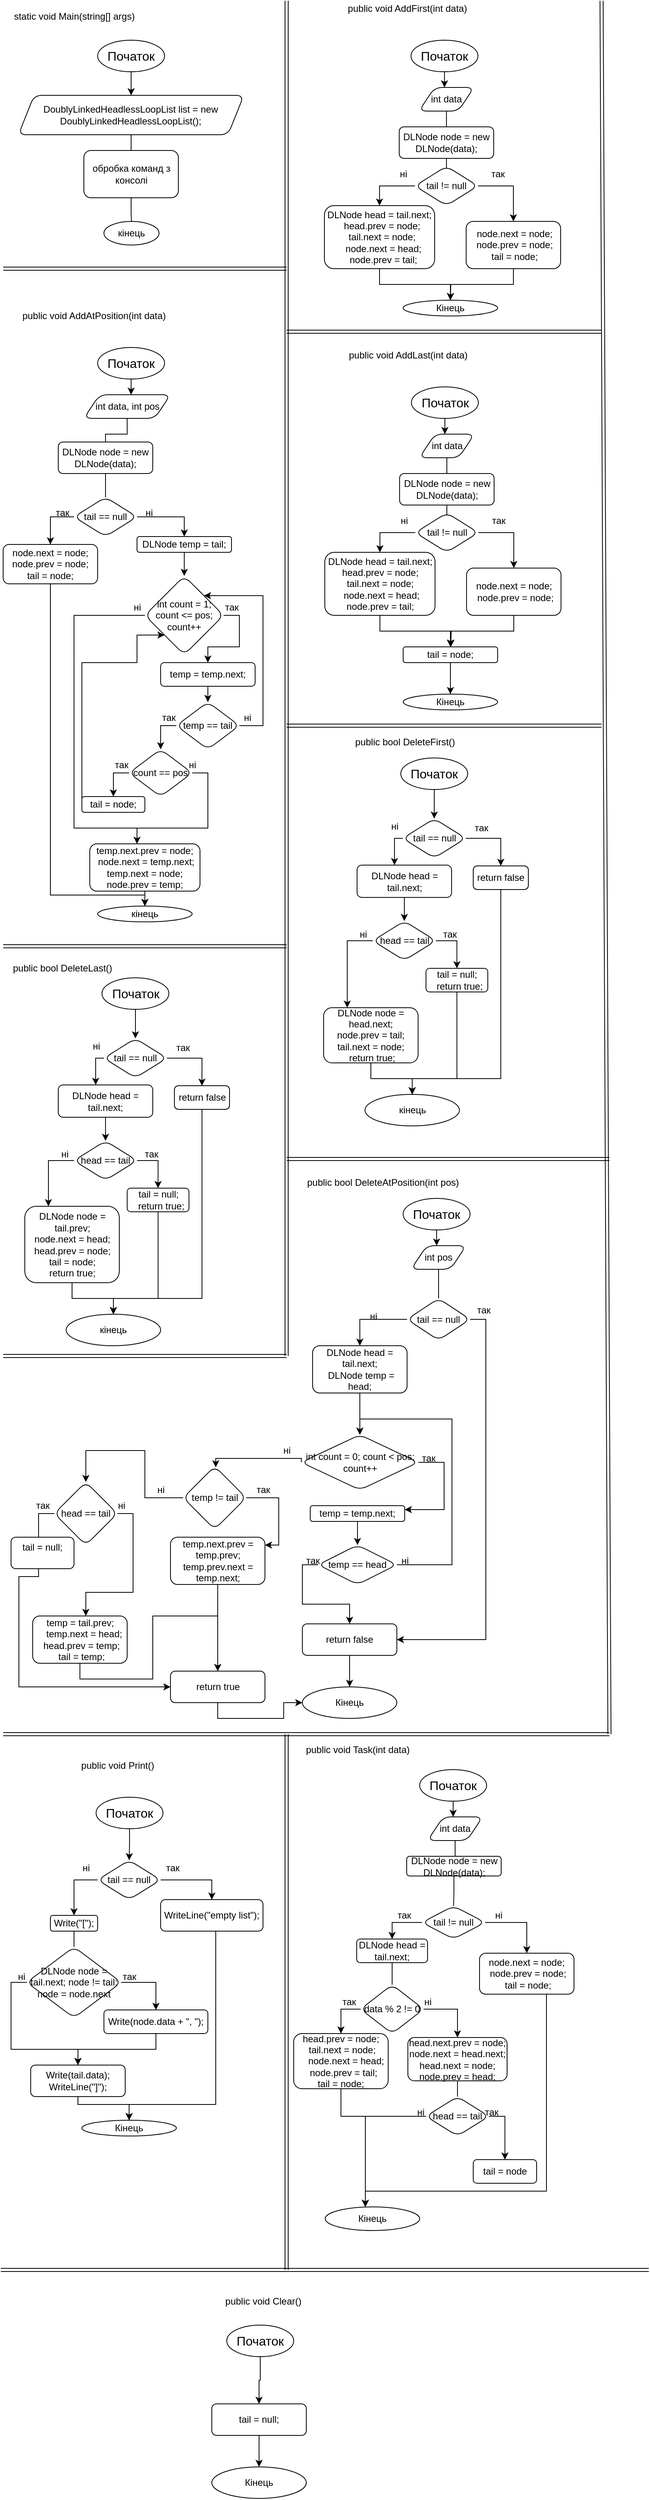 <mxfile version="15.9.6" type="github">
  <diagram id="cAZcsh5Gasm24qDNnj0R" name="Page-1">
    <mxGraphModel dx="2084" dy="1626" grid="1" gridSize="10" guides="1" tooltips="1" connect="1" arrows="1" fold="1" page="1" pageScale="1" pageWidth="827" pageHeight="1169" math="0" shadow="0">
      <root>
        <mxCell id="0" />
        <mxCell id="1" parent="0" />
        <mxCell id="zkvn1Yk3bQo1fb0iyatj-9" style="edgeStyle=orthogonalEdgeStyle;rounded=0;orthogonalLoop=1;jettySize=auto;html=1;exitX=0.5;exitY=1;exitDx=0;exitDy=0;" edge="1" parent="1" source="zkvn1Yk3bQo1fb0iyatj-2" target="zkvn1Yk3bQo1fb0iyatj-10">
          <mxGeometry relative="1" as="geometry">
            <mxPoint x="130" y="120" as="targetPoint" />
          </mxGeometry>
        </mxCell>
        <mxCell id="zkvn1Yk3bQo1fb0iyatj-2" value="Початок" style="ellipse;whiteSpace=wrap;html=1;fontSize=16;strokeWidth=1;" vertex="1" parent="1">
          <mxGeometry x="120.0" y="50.0" width="85" height="40" as="geometry" />
        </mxCell>
        <mxCell id="zkvn1Yk3bQo1fb0iyatj-8" value="static void Main(string[] args)" style="text;html=1;align=center;verticalAlign=middle;resizable=0;points=[];autosize=1;strokeColor=none;fillColor=none;" vertex="1" parent="1">
          <mxGeometry x="5" y="10" width="170" height="20" as="geometry" />
        </mxCell>
        <mxCell id="zkvn1Yk3bQo1fb0iyatj-16" style="edgeStyle=orthogonalEdgeStyle;rounded=0;orthogonalLoop=1;jettySize=auto;html=1;exitX=0.5;exitY=1;exitDx=0;exitDy=0;entryX=0.5;entryY=0;entryDx=0;entryDy=0;endArrow=none;endFill=0;" edge="1" parent="1" source="zkvn1Yk3bQo1fb0iyatj-10" target="zkvn1Yk3bQo1fb0iyatj-12">
          <mxGeometry relative="1" as="geometry" />
        </mxCell>
        <mxCell id="zkvn1Yk3bQo1fb0iyatj-10" value="DoublyLinkedHeadlessLoopList list = new DoublyLinkedHeadlessLoopList();" style="shape=parallelogram;perimeter=parallelogramPerimeter;whiteSpace=wrap;html=1;fixedSize=1;rounded=1;" vertex="1" parent="1">
          <mxGeometry x="19.38" y="120" width="286.25" height="50" as="geometry" />
        </mxCell>
        <mxCell id="zkvn1Yk3bQo1fb0iyatj-17" style="edgeStyle=orthogonalEdgeStyle;rounded=0;orthogonalLoop=1;jettySize=auto;html=1;exitX=0.5;exitY=1;exitDx=0;exitDy=0;endArrow=none;endFill=0;" edge="1" parent="1" source="zkvn1Yk3bQo1fb0iyatj-12" target="zkvn1Yk3bQo1fb0iyatj-18">
          <mxGeometry relative="1" as="geometry">
            <mxPoint x="163" y="280" as="targetPoint" />
          </mxGeometry>
        </mxCell>
        <mxCell id="zkvn1Yk3bQo1fb0iyatj-12" value="обробка команд з консолі" style="rounded=1;whiteSpace=wrap;html=1;" vertex="1" parent="1">
          <mxGeometry x="102.5" y="190" width="120" height="60" as="geometry" />
        </mxCell>
        <mxCell id="zkvn1Yk3bQo1fb0iyatj-18" value="кінець" style="ellipse;whiteSpace=wrap;html=1;rounded=1;" vertex="1" parent="1">
          <mxGeometry x="128" y="280" width="70" height="30" as="geometry" />
        </mxCell>
        <mxCell id="zkvn1Yk3bQo1fb0iyatj-19" value="public void AddFirst(int data)" style="text;html=1;align=center;verticalAlign=middle;resizable=0;points=[];autosize=1;strokeColor=none;fillColor=none;" vertex="1" parent="1">
          <mxGeometry x="428" width="170" height="20" as="geometry" />
        </mxCell>
        <mxCell id="zkvn1Yk3bQo1fb0iyatj-22" style="edgeStyle=orthogonalEdgeStyle;rounded=0;orthogonalLoop=1;jettySize=auto;html=1;exitX=0.5;exitY=1;exitDx=0;exitDy=0;fontSize=16;endArrow=classic;endFill=1;" edge="1" source="zkvn1Yk3bQo1fb0iyatj-23" parent="1" target="zkvn1Yk3bQo1fb0iyatj-24">
          <mxGeometry relative="1" as="geometry">
            <mxPoint x="560.5" y="110" as="targetPoint" />
            <Array as="points">
              <mxPoint x="561.0" y="120.0" />
              <mxPoint x="561.0" y="120.0" />
            </Array>
          </mxGeometry>
        </mxCell>
        <mxCell id="zkvn1Yk3bQo1fb0iyatj-23" value="Початок" style="ellipse;whiteSpace=wrap;html=1;fontSize=16;strokeWidth=1;rounded=1;" vertex="1" parent="1">
          <mxGeometry x="518.0" y="50.0" width="85" height="40" as="geometry" />
        </mxCell>
        <mxCell id="zkvn1Yk3bQo1fb0iyatj-25" style="edgeStyle=orthogonalEdgeStyle;rounded=0;orthogonalLoop=1;jettySize=auto;html=1;exitX=0.5;exitY=1;exitDx=0;exitDy=0;endArrow=none;endFill=0;" edge="1" parent="1" source="zkvn1Yk3bQo1fb0iyatj-24" target="zkvn1Yk3bQo1fb0iyatj-26">
          <mxGeometry relative="1" as="geometry">
            <mxPoint x="563" y="160" as="targetPoint" />
          </mxGeometry>
        </mxCell>
        <mxCell id="zkvn1Yk3bQo1fb0iyatj-24" value="int data" style="shape=parallelogram;perimeter=parallelogramPerimeter;whiteSpace=wrap;html=1;fixedSize=1;rounded=1;" vertex="1" parent="1">
          <mxGeometry x="528" y="110" width="70" height="30" as="geometry" />
        </mxCell>
        <mxCell id="zkvn1Yk3bQo1fb0iyatj-27" style="edgeStyle=orthogonalEdgeStyle;rounded=0;orthogonalLoop=1;jettySize=auto;html=1;exitX=0.5;exitY=1;exitDx=0;exitDy=0;endArrow=none;endFill=0;" edge="1" parent="1" source="zkvn1Yk3bQo1fb0iyatj-26">
          <mxGeometry relative="1" as="geometry">
            <mxPoint x="563" y="190" as="targetPoint" />
          </mxGeometry>
        </mxCell>
        <mxCell id="zkvn1Yk3bQo1fb0iyatj-29" style="edgeStyle=orthogonalEdgeStyle;rounded=0;orthogonalLoop=1;jettySize=auto;html=1;exitX=0.5;exitY=1;exitDx=0;exitDy=0;endArrow=none;endFill=0;" edge="1" parent="1" source="zkvn1Yk3bQo1fb0iyatj-26" target="zkvn1Yk3bQo1fb0iyatj-30">
          <mxGeometry relative="1" as="geometry">
            <mxPoint x="563" y="220" as="targetPoint" />
          </mxGeometry>
        </mxCell>
        <mxCell id="zkvn1Yk3bQo1fb0iyatj-26" value="DLNode node = new DLNode(data);" style="rounded=1;whiteSpace=wrap;html=1;" vertex="1" parent="1">
          <mxGeometry x="503" y="160" width="120" height="40" as="geometry" />
        </mxCell>
        <mxCell id="zkvn1Yk3bQo1fb0iyatj-31" style="edgeStyle=orthogonalEdgeStyle;rounded=0;orthogonalLoop=1;jettySize=auto;html=1;exitX=0;exitY=0.5;exitDx=0;exitDy=0;endArrow=classic;endFill=1;" edge="1" parent="1" source="zkvn1Yk3bQo1fb0iyatj-30" target="zkvn1Yk3bQo1fb0iyatj-35">
          <mxGeometry relative="1" as="geometry">
            <mxPoint x="488" y="280" as="targetPoint" />
          </mxGeometry>
        </mxCell>
        <mxCell id="zkvn1Yk3bQo1fb0iyatj-32" style="edgeStyle=orthogonalEdgeStyle;rounded=0;orthogonalLoop=1;jettySize=auto;html=1;exitX=1;exitY=0.5;exitDx=0;exitDy=0;endArrow=classic;endFill=1;" edge="1" parent="1" source="zkvn1Yk3bQo1fb0iyatj-30" target="zkvn1Yk3bQo1fb0iyatj-36">
          <mxGeometry relative="1" as="geometry">
            <mxPoint x="648" y="280" as="targetPoint" />
          </mxGeometry>
        </mxCell>
        <mxCell id="zkvn1Yk3bQo1fb0iyatj-30" value="tail != null" style="rhombus;whiteSpace=wrap;html=1;rounded=1;" vertex="1" parent="1">
          <mxGeometry x="523" y="210" width="80" height="50" as="geometry" />
        </mxCell>
        <mxCell id="zkvn1Yk3bQo1fb0iyatj-33" value="ні" style="text;html=1;align=center;verticalAlign=middle;resizable=0;points=[];autosize=1;strokeColor=none;fillColor=none;" vertex="1" parent="1">
          <mxGeometry x="493" y="210" width="30" height="20" as="geometry" />
        </mxCell>
        <mxCell id="zkvn1Yk3bQo1fb0iyatj-34" value="так" style="text;html=1;align=center;verticalAlign=middle;resizable=0;points=[];autosize=1;strokeColor=none;fillColor=none;" vertex="1" parent="1">
          <mxGeometry x="613" y="210" width="30" height="20" as="geometry" />
        </mxCell>
        <mxCell id="zkvn1Yk3bQo1fb0iyatj-37" style="edgeStyle=orthogonalEdgeStyle;rounded=0;orthogonalLoop=1;jettySize=auto;html=1;exitX=0.5;exitY=1;exitDx=0;exitDy=0;endArrow=classic;endFill=1;" edge="1" parent="1" source="zkvn1Yk3bQo1fb0iyatj-35">
          <mxGeometry relative="1" as="geometry">
            <mxPoint x="568" y="380" as="targetPoint" />
          </mxGeometry>
        </mxCell>
        <mxCell id="zkvn1Yk3bQo1fb0iyatj-35" value="&lt;div&gt;DLNode head = tail.next;&lt;/div&gt;&lt;div&gt;&amp;nbsp; head.prev = node;&lt;/div&gt;&lt;div&gt;&amp;nbsp; tail.next = node;&lt;/div&gt;&lt;div&gt;&amp;nbsp; &amp;nbsp;node.next = head;&lt;/div&gt;&lt;div&gt;&amp;nbsp; &amp;nbsp;node.prev = tail;&lt;/div&gt;" style="rounded=1;whiteSpace=wrap;html=1;" vertex="1" parent="1">
          <mxGeometry x="408" y="260" width="140" height="80" as="geometry" />
        </mxCell>
        <mxCell id="zkvn1Yk3bQo1fb0iyatj-38" style="edgeStyle=orthogonalEdgeStyle;rounded=0;orthogonalLoop=1;jettySize=auto;html=1;exitX=0.5;exitY=1;exitDx=0;exitDy=0;endArrow=classic;endFill=1;" edge="1" parent="1" source="zkvn1Yk3bQo1fb0iyatj-36" target="zkvn1Yk3bQo1fb0iyatj-39">
          <mxGeometry relative="1" as="geometry">
            <mxPoint x="568" y="380" as="targetPoint" />
          </mxGeometry>
        </mxCell>
        <mxCell id="zkvn1Yk3bQo1fb0iyatj-36" value="&lt;div&gt;&amp;nbsp;node.next = node;&lt;/div&gt;&lt;div&gt;&amp;nbsp;node.prev = node;&lt;/div&gt;&lt;div&gt;&amp;nbsp;tail = node;&lt;/div&gt;" style="rounded=1;whiteSpace=wrap;html=1;" vertex="1" parent="1">
          <mxGeometry x="588" y="280" width="120" height="60" as="geometry" />
        </mxCell>
        <mxCell id="zkvn1Yk3bQo1fb0iyatj-39" value="Кінець" style="ellipse;whiteSpace=wrap;html=1;rounded=1;" vertex="1" parent="1">
          <mxGeometry x="508" y="380" width="120" height="20" as="geometry" />
        </mxCell>
        <mxCell id="zkvn1Yk3bQo1fb0iyatj-40" value="public void AddLast(int data)" style="text;html=1;align=center;verticalAlign=middle;resizable=0;points=[];autosize=1;strokeColor=none;fillColor=none;" vertex="1" parent="1">
          <mxGeometry x="428.5" y="440" width="170" height="20" as="geometry" />
        </mxCell>
        <mxCell id="zkvn1Yk3bQo1fb0iyatj-41" style="edgeStyle=orthogonalEdgeStyle;rounded=0;orthogonalLoop=1;jettySize=auto;html=1;exitX=0.5;exitY=1;exitDx=0;exitDy=0;fontSize=16;endArrow=classic;endFill=1;" edge="1" source="zkvn1Yk3bQo1fb0iyatj-42" target="zkvn1Yk3bQo1fb0iyatj-44" parent="1">
          <mxGeometry relative="1" as="geometry">
            <mxPoint x="561.0" y="550" as="targetPoint" />
            <Array as="points">
              <mxPoint x="561.5" y="560.0" />
              <mxPoint x="561.5" y="560.0" />
            </Array>
          </mxGeometry>
        </mxCell>
        <mxCell id="zkvn1Yk3bQo1fb0iyatj-42" value="Початок" style="ellipse;whiteSpace=wrap;html=1;fontSize=16;strokeWidth=1;rounded=1;" vertex="1" parent="1">
          <mxGeometry x="518.5" y="490.0" width="85" height="40" as="geometry" />
        </mxCell>
        <mxCell id="zkvn1Yk3bQo1fb0iyatj-43" style="edgeStyle=orthogonalEdgeStyle;rounded=0;orthogonalLoop=1;jettySize=auto;html=1;exitX=0.5;exitY=1;exitDx=0;exitDy=0;endArrow=none;endFill=0;" edge="1" source="zkvn1Yk3bQo1fb0iyatj-44" target="zkvn1Yk3bQo1fb0iyatj-47" parent="1">
          <mxGeometry relative="1" as="geometry">
            <mxPoint x="563.5" y="600" as="targetPoint" />
          </mxGeometry>
        </mxCell>
        <mxCell id="zkvn1Yk3bQo1fb0iyatj-44" value="int data" style="shape=parallelogram;perimeter=parallelogramPerimeter;whiteSpace=wrap;html=1;fixedSize=1;rounded=1;" vertex="1" parent="1">
          <mxGeometry x="528.5" y="550" width="70" height="30" as="geometry" />
        </mxCell>
        <mxCell id="zkvn1Yk3bQo1fb0iyatj-45" style="edgeStyle=orthogonalEdgeStyle;rounded=0;orthogonalLoop=1;jettySize=auto;html=1;exitX=0.5;exitY=1;exitDx=0;exitDy=0;endArrow=none;endFill=0;" edge="1" source="zkvn1Yk3bQo1fb0iyatj-47" parent="1">
          <mxGeometry relative="1" as="geometry">
            <mxPoint x="563.5" y="630" as="targetPoint" />
          </mxGeometry>
        </mxCell>
        <mxCell id="zkvn1Yk3bQo1fb0iyatj-46" style="edgeStyle=orthogonalEdgeStyle;rounded=0;orthogonalLoop=1;jettySize=auto;html=1;exitX=0.5;exitY=1;exitDx=0;exitDy=0;endArrow=none;endFill=0;" edge="1" source="zkvn1Yk3bQo1fb0iyatj-47" target="zkvn1Yk3bQo1fb0iyatj-50" parent="1">
          <mxGeometry relative="1" as="geometry">
            <mxPoint x="563.5" y="660" as="targetPoint" />
          </mxGeometry>
        </mxCell>
        <mxCell id="zkvn1Yk3bQo1fb0iyatj-47" value="DLNode node = new DLNode(data);" style="rounded=1;whiteSpace=wrap;html=1;" vertex="1" parent="1">
          <mxGeometry x="503.5" y="600" width="120" height="40" as="geometry" />
        </mxCell>
        <mxCell id="zkvn1Yk3bQo1fb0iyatj-48" style="edgeStyle=orthogonalEdgeStyle;rounded=0;orthogonalLoop=1;jettySize=auto;html=1;exitX=0;exitY=0.5;exitDx=0;exitDy=0;endArrow=classic;endFill=1;" edge="1" source="zkvn1Yk3bQo1fb0iyatj-50" target="zkvn1Yk3bQo1fb0iyatj-54" parent="1">
          <mxGeometry relative="1" as="geometry">
            <mxPoint x="488.5" y="720" as="targetPoint" />
          </mxGeometry>
        </mxCell>
        <mxCell id="zkvn1Yk3bQo1fb0iyatj-49" style="edgeStyle=orthogonalEdgeStyle;rounded=0;orthogonalLoop=1;jettySize=auto;html=1;exitX=1;exitY=0.5;exitDx=0;exitDy=0;endArrow=classic;endFill=1;" edge="1" source="zkvn1Yk3bQo1fb0iyatj-50" target="zkvn1Yk3bQo1fb0iyatj-56" parent="1">
          <mxGeometry relative="1" as="geometry">
            <mxPoint x="648.5" y="720" as="targetPoint" />
          </mxGeometry>
        </mxCell>
        <mxCell id="zkvn1Yk3bQo1fb0iyatj-50" value="tail != null" style="rhombus;whiteSpace=wrap;html=1;rounded=1;" vertex="1" parent="1">
          <mxGeometry x="523.5" y="650" width="80" height="50" as="geometry" />
        </mxCell>
        <mxCell id="zkvn1Yk3bQo1fb0iyatj-51" value="ні" style="text;html=1;align=center;verticalAlign=middle;resizable=0;points=[];autosize=1;strokeColor=none;fillColor=none;" vertex="1" parent="1">
          <mxGeometry x="493.5" y="650" width="30" height="20" as="geometry" />
        </mxCell>
        <mxCell id="zkvn1Yk3bQo1fb0iyatj-52" value="так" style="text;html=1;align=center;verticalAlign=middle;resizable=0;points=[];autosize=1;strokeColor=none;fillColor=none;" vertex="1" parent="1">
          <mxGeometry x="613.5" y="650" width="30" height="20" as="geometry" />
        </mxCell>
        <mxCell id="zkvn1Yk3bQo1fb0iyatj-53" style="edgeStyle=orthogonalEdgeStyle;rounded=0;orthogonalLoop=1;jettySize=auto;html=1;exitX=0.5;exitY=1;exitDx=0;exitDy=0;endArrow=classic;endFill=1;" edge="1" source="zkvn1Yk3bQo1fb0iyatj-54" parent="1">
          <mxGeometry relative="1" as="geometry">
            <mxPoint x="568.5" y="820" as="targetPoint" />
          </mxGeometry>
        </mxCell>
        <mxCell id="zkvn1Yk3bQo1fb0iyatj-54" value="&lt;div&gt;DLNode head = tail.next;&lt;/div&gt;&lt;div&gt;head.prev = node;&lt;/div&gt;&lt;div&gt;tail.next = node;&lt;/div&gt;&lt;div&gt;&amp;nbsp;node.next = head;&lt;/div&gt;&lt;div&gt;node.prev = tail;&lt;/div&gt;" style="rounded=1;whiteSpace=wrap;html=1;" vertex="1" parent="1">
          <mxGeometry x="408.5" y="700" width="140" height="80" as="geometry" />
        </mxCell>
        <mxCell id="zkvn1Yk3bQo1fb0iyatj-55" style="edgeStyle=orthogonalEdgeStyle;rounded=0;orthogonalLoop=1;jettySize=auto;html=1;exitX=0.5;exitY=1;exitDx=0;exitDy=0;endArrow=classic;endFill=1;" edge="1" source="zkvn1Yk3bQo1fb0iyatj-56" target="zkvn1Yk3bQo1fb0iyatj-58" parent="1">
          <mxGeometry relative="1" as="geometry">
            <mxPoint x="568.5" y="820.0" as="targetPoint" />
          </mxGeometry>
        </mxCell>
        <mxCell id="zkvn1Yk3bQo1fb0iyatj-56" value="&lt;div&gt;node.next = node;&lt;/div&gt;&lt;div&gt;&amp;nbsp;node.prev = node;&lt;/div&gt;" style="rounded=1;whiteSpace=wrap;html=1;" vertex="1" parent="1">
          <mxGeometry x="588.5" y="720" width="120" height="60" as="geometry" />
        </mxCell>
        <mxCell id="zkvn1Yk3bQo1fb0iyatj-59" style="edgeStyle=orthogonalEdgeStyle;rounded=0;orthogonalLoop=1;jettySize=auto;html=1;exitX=0.5;exitY=1;exitDx=0;exitDy=0;endArrow=classic;endFill=1;" edge="1" parent="1" source="zkvn1Yk3bQo1fb0iyatj-58" target="zkvn1Yk3bQo1fb0iyatj-60">
          <mxGeometry relative="1" as="geometry">
            <mxPoint x="568" y="870.0" as="targetPoint" />
          </mxGeometry>
        </mxCell>
        <mxCell id="zkvn1Yk3bQo1fb0iyatj-58" value="tail = node;" style="rounded=1;whiteSpace=wrap;html=1;" vertex="1" parent="1">
          <mxGeometry x="508" y="820" width="120" height="20" as="geometry" />
        </mxCell>
        <mxCell id="zkvn1Yk3bQo1fb0iyatj-60" value="Кінець" style="ellipse;whiteSpace=wrap;html=1;rounded=1;" vertex="1" parent="1">
          <mxGeometry x="508" y="880" width="120" height="20" as="geometry" />
        </mxCell>
        <mxCell id="zkvn1Yk3bQo1fb0iyatj-65" value="public void AddAtPosition(int data)" style="text;html=1;align=center;verticalAlign=middle;resizable=0;points=[];autosize=1;strokeColor=none;fillColor=none;" vertex="1" parent="1">
          <mxGeometry x="15" y="390" width="200" height="20" as="geometry" />
        </mxCell>
        <mxCell id="zkvn1Yk3bQo1fb0iyatj-66" style="edgeStyle=orthogonalEdgeStyle;rounded=0;orthogonalLoop=1;jettySize=auto;html=1;exitX=0.5;exitY=1;exitDx=0;exitDy=0;fontSize=16;endArrow=classic;endFill=1;" edge="1" source="zkvn1Yk3bQo1fb0iyatj-67" target="zkvn1Yk3bQo1fb0iyatj-69" parent="1">
          <mxGeometry relative="1" as="geometry">
            <mxPoint x="162.5" y="500" as="targetPoint" />
            <Array as="points">
              <mxPoint x="163.0" y="510.0" />
              <mxPoint x="163.0" y="510.0" />
            </Array>
          </mxGeometry>
        </mxCell>
        <mxCell id="zkvn1Yk3bQo1fb0iyatj-67" value="Початок" style="ellipse;whiteSpace=wrap;html=1;fontSize=16;strokeWidth=1;rounded=1;" vertex="1" parent="1">
          <mxGeometry x="120.0" y="440.0" width="85" height="40" as="geometry" />
        </mxCell>
        <mxCell id="zkvn1Yk3bQo1fb0iyatj-68" style="edgeStyle=orthogonalEdgeStyle;rounded=0;orthogonalLoop=1;jettySize=auto;html=1;exitX=0.5;exitY=1;exitDx=0;exitDy=0;endArrow=none;endFill=0;" edge="1" source="zkvn1Yk3bQo1fb0iyatj-69" parent="1" target="zkvn1Yk3bQo1fb0iyatj-72">
          <mxGeometry relative="1" as="geometry">
            <mxPoint x="157.529" y="550.03" as="targetPoint" />
          </mxGeometry>
        </mxCell>
        <mxCell id="zkvn1Yk3bQo1fb0iyatj-69" value="int data, int pos" style="shape=parallelogram;perimeter=parallelogramPerimeter;whiteSpace=wrap;html=1;fixedSize=1;rounded=1;" vertex="1" parent="1">
          <mxGeometry x="102.5" y="500" width="110" height="30" as="geometry" />
        </mxCell>
        <mxCell id="zkvn1Yk3bQo1fb0iyatj-73" style="edgeStyle=orthogonalEdgeStyle;rounded=0;orthogonalLoop=1;jettySize=auto;html=1;exitX=0.5;exitY=1;exitDx=0;exitDy=0;endArrow=none;endFill=0;" edge="1" parent="1" source="zkvn1Yk3bQo1fb0iyatj-72" target="zkvn1Yk3bQo1fb0iyatj-74">
          <mxGeometry relative="1" as="geometry">
            <mxPoint x="130.235" y="630.0" as="targetPoint" />
          </mxGeometry>
        </mxCell>
        <mxCell id="zkvn1Yk3bQo1fb0iyatj-72" value="DLNode node = new DLNode(data);" style="rounded=1;whiteSpace=wrap;html=1;" vertex="1" parent="1">
          <mxGeometry x="70" y="560" width="120" height="40" as="geometry" />
        </mxCell>
        <mxCell id="zkvn1Yk3bQo1fb0iyatj-75" style="edgeStyle=orthogonalEdgeStyle;rounded=0;orthogonalLoop=1;jettySize=auto;html=1;exitX=0;exitY=0.5;exitDx=0;exitDy=0;endArrow=classic;endFill=1;" edge="1" parent="1" source="zkvn1Yk3bQo1fb0iyatj-74" target="zkvn1Yk3bQo1fb0iyatj-79">
          <mxGeometry relative="1" as="geometry">
            <mxPoint x="40" y="700.0" as="targetPoint" />
          </mxGeometry>
        </mxCell>
        <mxCell id="zkvn1Yk3bQo1fb0iyatj-76" style="edgeStyle=orthogonalEdgeStyle;rounded=0;orthogonalLoop=1;jettySize=auto;html=1;exitX=1;exitY=0.5;exitDx=0;exitDy=0;endArrow=classic;endFill=1;" edge="1" parent="1" source="zkvn1Yk3bQo1fb0iyatj-74" target="zkvn1Yk3bQo1fb0iyatj-80">
          <mxGeometry relative="1" as="geometry">
            <mxPoint x="210" y="700.0" as="targetPoint" />
          </mxGeometry>
        </mxCell>
        <mxCell id="zkvn1Yk3bQo1fb0iyatj-74" value="tail == null" style="rhombus;whiteSpace=wrap;html=1;rounded=1;" vertex="1" parent="1">
          <mxGeometry x="90" y="630" width="80" height="50" as="geometry" />
        </mxCell>
        <mxCell id="zkvn1Yk3bQo1fb0iyatj-77" value="ні" style="text;html=1;align=center;verticalAlign=middle;resizable=0;points=[];autosize=1;strokeColor=none;fillColor=none;" vertex="1" parent="1">
          <mxGeometry x="170" y="640" width="30" height="20" as="geometry" />
        </mxCell>
        <mxCell id="zkvn1Yk3bQo1fb0iyatj-78" value="так" style="text;html=1;align=center;verticalAlign=middle;resizable=0;points=[];autosize=1;strokeColor=none;fillColor=none;" vertex="1" parent="1">
          <mxGeometry x="60" y="640" width="30" height="20" as="geometry" />
        </mxCell>
        <mxCell id="zkvn1Yk3bQo1fb0iyatj-105" style="edgeStyle=orthogonalEdgeStyle;rounded=0;orthogonalLoop=1;jettySize=auto;html=1;exitX=0.5;exitY=1;exitDx=0;exitDy=0;entryX=0.5;entryY=0;entryDx=0;entryDy=0;endArrow=classic;endFill=1;" edge="1" parent="1" target="zkvn1Yk3bQo1fb0iyatj-104">
          <mxGeometry relative="1" as="geometry">
            <mxPoint x="60" y="735" as="sourcePoint" />
            <mxPoint x="180" y="1152" as="targetPoint" />
            <Array as="points">
              <mxPoint x="60" y="1135" />
              <mxPoint x="180" y="1135" />
            </Array>
          </mxGeometry>
        </mxCell>
        <mxCell id="zkvn1Yk3bQo1fb0iyatj-79" value="&lt;div&gt;node.next = node;&lt;/div&gt;&lt;div&gt;node.prev = node;&lt;/div&gt;&lt;div&gt;&lt;span&gt;tail = node;&lt;/span&gt;&lt;/div&gt;" style="rounded=1;whiteSpace=wrap;html=1;" vertex="1" parent="1">
          <mxGeometry y="690" width="120" height="50" as="geometry" />
        </mxCell>
        <mxCell id="zkvn1Yk3bQo1fb0iyatj-81" style="edgeStyle=orthogonalEdgeStyle;rounded=0;orthogonalLoop=1;jettySize=auto;html=1;exitX=0.5;exitY=1;exitDx=0;exitDy=0;endArrow=classic;endFill=1;" edge="1" parent="1" source="zkvn1Yk3bQo1fb0iyatj-80" target="zkvn1Yk3bQo1fb0iyatj-82">
          <mxGeometry relative="1" as="geometry">
            <mxPoint x="230.235" y="730.0" as="targetPoint" />
          </mxGeometry>
        </mxCell>
        <mxCell id="zkvn1Yk3bQo1fb0iyatj-80" value="DLNode temp = tail;" style="rounded=1;whiteSpace=wrap;html=1;" vertex="1" parent="1">
          <mxGeometry x="170" y="680" width="120" height="20" as="geometry" />
        </mxCell>
        <mxCell id="zkvn1Yk3bQo1fb0iyatj-84" style="edgeStyle=orthogonalEdgeStyle;rounded=0;orthogonalLoop=1;jettySize=auto;html=1;exitX=1;exitY=0.5;exitDx=0;exitDy=0;endArrow=classic;endFill=1;" edge="1" parent="1" source="zkvn1Yk3bQo1fb0iyatj-82" target="zkvn1Yk3bQo1fb0iyatj-87">
          <mxGeometry relative="1" as="geometry">
            <mxPoint x="310" y="840.0" as="targetPoint" />
            <Array as="points">
              <mxPoint x="300" y="780" />
              <mxPoint x="300" y="820" />
              <mxPoint x="260" y="820" />
            </Array>
          </mxGeometry>
        </mxCell>
        <mxCell id="zkvn1Yk3bQo1fb0iyatj-85" style="edgeStyle=orthogonalEdgeStyle;rounded=0;orthogonalLoop=1;jettySize=auto;html=1;exitX=0;exitY=0.5;exitDx=0;exitDy=0;endArrow=classic;endFill=1;" edge="1" parent="1" source="zkvn1Yk3bQo1fb0iyatj-82">
          <mxGeometry relative="1" as="geometry">
            <mxPoint x="170" y="1080" as="targetPoint" />
            <Array as="points">
              <mxPoint x="90" y="780" />
              <mxPoint x="90" y="1050" />
              <mxPoint x="170" y="1050" />
            </Array>
          </mxGeometry>
        </mxCell>
        <mxCell id="zkvn1Yk3bQo1fb0iyatj-82" value="int count = 1; count &amp;lt;= pos; count++" style="rhombus;whiteSpace=wrap;html=1;rounded=1;arcSize=21;" vertex="1" parent="1">
          <mxGeometry x="180" y="730" width="100" height="100" as="geometry" />
        </mxCell>
        <mxCell id="zkvn1Yk3bQo1fb0iyatj-86" value="так" style="text;html=1;align=center;verticalAlign=middle;resizable=0;points=[];autosize=1;strokeColor=none;fillColor=none;" vertex="1" parent="1">
          <mxGeometry x="275" y="760" width="30" height="20" as="geometry" />
        </mxCell>
        <mxCell id="zkvn1Yk3bQo1fb0iyatj-88" style="edgeStyle=orthogonalEdgeStyle;rounded=0;orthogonalLoop=1;jettySize=auto;html=1;exitX=0.5;exitY=1;exitDx=0;exitDy=0;endArrow=classic;endFill=1;" edge="1" parent="1" source="zkvn1Yk3bQo1fb0iyatj-87" target="zkvn1Yk3bQo1fb0iyatj-89">
          <mxGeometry relative="1" as="geometry">
            <mxPoint x="259.647" y="900.0" as="targetPoint" />
          </mxGeometry>
        </mxCell>
        <mxCell id="zkvn1Yk3bQo1fb0iyatj-87" value="temp = temp.next;" style="rounded=1;whiteSpace=wrap;html=1;" vertex="1" parent="1">
          <mxGeometry x="200" y="840" width="120" height="30" as="geometry" />
        </mxCell>
        <mxCell id="zkvn1Yk3bQo1fb0iyatj-90" style="edgeStyle=orthogonalEdgeStyle;rounded=0;orthogonalLoop=1;jettySize=auto;html=1;exitX=0;exitY=0.5;exitDx=0;exitDy=0;endArrow=classic;endFill=1;" edge="1" parent="1" source="zkvn1Yk3bQo1fb0iyatj-89" target="zkvn1Yk3bQo1fb0iyatj-94">
          <mxGeometry relative="1" as="geometry">
            <mxPoint x="200" y="950.0" as="targetPoint" />
          </mxGeometry>
        </mxCell>
        <mxCell id="zkvn1Yk3bQo1fb0iyatj-91" style="edgeStyle=orthogonalEdgeStyle;rounded=0;orthogonalLoop=1;jettySize=auto;html=1;exitX=1;exitY=0.5;exitDx=0;exitDy=0;endArrow=classic;endFill=1;entryX=1;entryY=0;entryDx=0;entryDy=0;" edge="1" parent="1" source="zkvn1Yk3bQo1fb0iyatj-89" target="zkvn1Yk3bQo1fb0iyatj-82">
          <mxGeometry relative="1" as="geometry">
            <mxPoint x="320" y="950.0" as="targetPoint" />
            <Array as="points">
              <mxPoint x="330" y="920" />
              <mxPoint x="330" y="755" />
            </Array>
          </mxGeometry>
        </mxCell>
        <mxCell id="zkvn1Yk3bQo1fb0iyatj-89" value="temp == tail" style="rhombus;whiteSpace=wrap;html=1;rounded=1;" vertex="1" parent="1">
          <mxGeometry x="220" y="890" width="80" height="60" as="geometry" />
        </mxCell>
        <mxCell id="zkvn1Yk3bQo1fb0iyatj-92" value="так" style="text;html=1;align=center;verticalAlign=middle;resizable=0;points=[];autosize=1;strokeColor=none;fillColor=none;" vertex="1" parent="1">
          <mxGeometry x="195" y="900" width="30" height="20" as="geometry" />
        </mxCell>
        <mxCell id="zkvn1Yk3bQo1fb0iyatj-93" value="ні" style="text;html=1;align=center;verticalAlign=middle;resizable=0;points=[];autosize=1;strokeColor=none;fillColor=none;" vertex="1" parent="1">
          <mxGeometry x="295" y="900" width="30" height="20" as="geometry" />
        </mxCell>
        <mxCell id="zkvn1Yk3bQo1fb0iyatj-95" style="edgeStyle=orthogonalEdgeStyle;rounded=0;orthogonalLoop=1;jettySize=auto;html=1;exitX=0;exitY=0.5;exitDx=0;exitDy=0;endArrow=classic;endFill=1;" edge="1" parent="1" source="zkvn1Yk3bQo1fb0iyatj-94" target="zkvn1Yk3bQo1fb0iyatj-99">
          <mxGeometry relative="1" as="geometry">
            <mxPoint x="140" y="1020.0" as="targetPoint" />
          </mxGeometry>
        </mxCell>
        <mxCell id="zkvn1Yk3bQo1fb0iyatj-96" style="edgeStyle=orthogonalEdgeStyle;rounded=0;orthogonalLoop=1;jettySize=auto;html=1;exitX=1;exitY=0.5;exitDx=0;exitDy=0;endArrow=classic;endFill=1;" edge="1" parent="1" source="zkvn1Yk3bQo1fb0iyatj-94" target="zkvn1Yk3bQo1fb0iyatj-102">
          <mxGeometry relative="1" as="geometry">
            <mxPoint x="170" y="1080" as="targetPoint" />
            <Array as="points">
              <mxPoint x="260" y="980" />
              <mxPoint x="260" y="1050" />
              <mxPoint x="170" y="1050" />
            </Array>
          </mxGeometry>
        </mxCell>
        <mxCell id="zkvn1Yk3bQo1fb0iyatj-94" value="count == pos" style="rhombus;whiteSpace=wrap;html=1;rounded=1;" vertex="1" parent="1">
          <mxGeometry x="160" y="950" width="80" height="60" as="geometry" />
        </mxCell>
        <mxCell id="zkvn1Yk3bQo1fb0iyatj-97" value="так" style="text;html=1;align=center;verticalAlign=middle;resizable=0;points=[];autosize=1;strokeColor=none;fillColor=none;" vertex="1" parent="1">
          <mxGeometry x="135" y="960" width="30" height="20" as="geometry" />
        </mxCell>
        <mxCell id="zkvn1Yk3bQo1fb0iyatj-98" value="ні" style="text;html=1;align=center;verticalAlign=middle;resizable=0;points=[];autosize=1;strokeColor=none;fillColor=none;" vertex="1" parent="1">
          <mxGeometry x="225" y="960" width="30" height="20" as="geometry" />
        </mxCell>
        <mxCell id="zkvn1Yk3bQo1fb0iyatj-101" style="edgeStyle=orthogonalEdgeStyle;rounded=0;orthogonalLoop=1;jettySize=auto;html=1;exitX=0;exitY=0.5;exitDx=0;exitDy=0;endArrow=classic;endFill=1;entryX=0;entryY=1;entryDx=0;entryDy=0;" edge="1" parent="1" source="zkvn1Yk3bQo1fb0iyatj-99" target="zkvn1Yk3bQo1fb0iyatj-82">
          <mxGeometry relative="1" as="geometry">
            <mxPoint x="230" y="710" as="targetPoint" />
            <Array as="points">
              <mxPoint x="100" y="840" />
              <mxPoint x="170" y="840" />
              <mxPoint x="170" y="805" />
            </Array>
          </mxGeometry>
        </mxCell>
        <mxCell id="zkvn1Yk3bQo1fb0iyatj-99" value="tail = node;" style="rounded=1;whiteSpace=wrap;html=1;" vertex="1" parent="1">
          <mxGeometry x="100" y="1010" width="80" height="20" as="geometry" />
        </mxCell>
        <mxCell id="zkvn1Yk3bQo1fb0iyatj-100" value="ні" style="text;html=1;align=center;verticalAlign=middle;resizable=0;points=[];autosize=1;strokeColor=none;fillColor=none;" vertex="1" parent="1">
          <mxGeometry x="155" y="760" width="30" height="20" as="geometry" />
        </mxCell>
        <mxCell id="zkvn1Yk3bQo1fb0iyatj-103" style="edgeStyle=orthogonalEdgeStyle;rounded=0;orthogonalLoop=1;jettySize=auto;html=1;exitX=0.5;exitY=1;exitDx=0;exitDy=0;endArrow=classic;endFill=1;" edge="1" parent="1" source="zkvn1Yk3bQo1fb0iyatj-102" target="zkvn1Yk3bQo1fb0iyatj-104">
          <mxGeometry relative="1" as="geometry">
            <mxPoint x="179.647" y="1150" as="targetPoint" />
          </mxGeometry>
        </mxCell>
        <mxCell id="zkvn1Yk3bQo1fb0iyatj-102" value="&lt;div&gt;temp.next.prev = node;&lt;/div&gt;&lt;div&gt;&amp;nbsp;node.next = temp.next;&lt;/div&gt;&lt;div&gt;temp.next = node;&lt;/div&gt;&lt;div&gt;node.prev = temp;&lt;/div&gt;" style="rounded=1;whiteSpace=wrap;html=1;" vertex="1" parent="1">
          <mxGeometry x="110" y="1070" width="140" height="60" as="geometry" />
        </mxCell>
        <mxCell id="zkvn1Yk3bQo1fb0iyatj-104" value="кінець" style="ellipse;whiteSpace=wrap;html=1;rounded=1;" vertex="1" parent="1">
          <mxGeometry x="120" y="1149" width="120" height="20" as="geometry" />
        </mxCell>
        <mxCell id="zkvn1Yk3bQo1fb0iyatj-106" value="public bool DeleteFirst()" style="text;html=1;align=center;verticalAlign=middle;resizable=0;points=[];autosize=1;strokeColor=none;fillColor=none;" vertex="1" parent="1">
          <mxGeometry x="439.5" y="931" width="140" height="20" as="geometry" />
        </mxCell>
        <mxCell id="zkvn1Yk3bQo1fb0iyatj-109" style="edgeStyle=orthogonalEdgeStyle;rounded=0;orthogonalLoop=1;jettySize=auto;html=1;exitX=0.5;exitY=1;exitDx=0;exitDy=0;endArrow=classic;endFill=1;" edge="1" parent="1" source="zkvn1Yk3bQo1fb0iyatj-108" target="zkvn1Yk3bQo1fb0iyatj-118">
          <mxGeometry relative="1" as="geometry">
            <mxPoint x="548" y="1021" as="targetPoint" />
          </mxGeometry>
        </mxCell>
        <mxCell id="zkvn1Yk3bQo1fb0iyatj-108" value="Початок" style="ellipse;whiteSpace=wrap;html=1;fontSize=16;strokeWidth=1;rounded=1;" vertex="1" parent="1">
          <mxGeometry x="505.0" y="961.0" width="85" height="40" as="geometry" />
        </mxCell>
        <mxCell id="zkvn1Yk3bQo1fb0iyatj-110" value="" style="shape=link;html=1;rounded=0;endArrow=classic;endFill=1;" edge="1" parent="1">
          <mxGeometry width="100" relative="1" as="geometry">
            <mxPoint y="340" as="sourcePoint" />
            <mxPoint x="360" y="340" as="targetPoint" />
          </mxGeometry>
        </mxCell>
        <mxCell id="zkvn1Yk3bQo1fb0iyatj-111" value="" style="shape=link;html=1;rounded=0;endArrow=classic;endFill=1;" edge="1" parent="1">
          <mxGeometry width="100" relative="1" as="geometry">
            <mxPoint x="360" as="sourcePoint" />
            <mxPoint x="360" y="1720" as="targetPoint" />
          </mxGeometry>
        </mxCell>
        <mxCell id="zkvn1Yk3bQo1fb0iyatj-112" value="" style="shape=link;html=1;rounded=0;endArrow=classic;endFill=1;" edge="1" parent="1">
          <mxGeometry width="100" relative="1" as="geometry">
            <mxPoint y="1200" as="sourcePoint" />
            <mxPoint x="360" y="1200" as="targetPoint" />
          </mxGeometry>
        </mxCell>
        <mxCell id="zkvn1Yk3bQo1fb0iyatj-115" value="" style="shape=link;html=1;rounded=0;endArrow=classic;endFill=1;" edge="1" parent="1">
          <mxGeometry width="100" relative="1" as="geometry">
            <mxPoint x="360" y="920" as="sourcePoint" />
            <mxPoint x="760" y="920" as="targetPoint" />
          </mxGeometry>
        </mxCell>
        <mxCell id="zkvn1Yk3bQo1fb0iyatj-116" value="" style="shape=link;html=1;rounded=0;endArrow=classic;endFill=1;" edge="1" parent="1">
          <mxGeometry width="100" relative="1" as="geometry">
            <mxPoint x="360" y="420" as="sourcePoint" />
            <mxPoint x="760" y="420" as="targetPoint" />
          </mxGeometry>
        </mxCell>
        <mxCell id="zkvn1Yk3bQo1fb0iyatj-117" value="" style="shape=link;html=1;rounded=0;endArrow=classic;endFill=1;" edge="1" parent="1">
          <mxGeometry width="100" relative="1" as="geometry">
            <mxPoint x="760" as="sourcePoint" />
            <mxPoint x="770" y="2200" as="targetPoint" />
          </mxGeometry>
        </mxCell>
        <mxCell id="zkvn1Yk3bQo1fb0iyatj-120" style="edgeStyle=orthogonalEdgeStyle;rounded=0;orthogonalLoop=1;jettySize=auto;html=1;exitX=1;exitY=0.5;exitDx=0;exitDy=0;endArrow=classic;endFill=1;" edge="1" parent="1" source="zkvn1Yk3bQo1fb0iyatj-118" target="zkvn1Yk3bQo1fb0iyatj-123">
          <mxGeometry relative="1" as="geometry">
            <mxPoint x="617" y="1098" as="targetPoint" />
          </mxGeometry>
        </mxCell>
        <mxCell id="zkvn1Yk3bQo1fb0iyatj-125" style="edgeStyle=orthogonalEdgeStyle;rounded=0;orthogonalLoop=1;jettySize=auto;html=1;exitX=0;exitY=0.5;exitDx=0;exitDy=0;endArrow=classic;endFill=1;" edge="1" parent="1" source="zkvn1Yk3bQo1fb0iyatj-118" target="zkvn1Yk3bQo1fb0iyatj-126">
          <mxGeometry relative="1" as="geometry">
            <mxPoint x="487" y="1098" as="targetPoint" />
            <Array as="points">
              <mxPoint x="497" y="1063" />
            </Array>
          </mxGeometry>
        </mxCell>
        <mxCell id="zkvn1Yk3bQo1fb0iyatj-118" value="tail == null" style="rhombus;whiteSpace=wrap;html=1;rounded=1;" vertex="1" parent="1">
          <mxGeometry x="507.5" y="1038" width="80" height="50" as="geometry" />
        </mxCell>
        <mxCell id="zkvn1Yk3bQo1fb0iyatj-121" value="ні" style="text;html=1;align=center;verticalAlign=middle;resizable=0;points=[];autosize=1;strokeColor=none;fillColor=none;" vertex="1" parent="1">
          <mxGeometry x="482" y="1038" width="30" height="20" as="geometry" />
        </mxCell>
        <mxCell id="zkvn1Yk3bQo1fb0iyatj-122" value="так" style="text;html=1;align=center;verticalAlign=middle;resizable=0;points=[];autosize=1;strokeColor=none;fillColor=none;" vertex="1" parent="1">
          <mxGeometry x="592" y="1040" width="30" height="20" as="geometry" />
        </mxCell>
        <mxCell id="zkvn1Yk3bQo1fb0iyatj-138" style="edgeStyle=orthogonalEdgeStyle;rounded=0;orthogonalLoop=1;jettySize=auto;html=1;exitX=0.5;exitY=1;exitDx=0;exitDy=0;entryX=0.5;entryY=0;entryDx=0;entryDy=0;endArrow=classic;endFill=1;" edge="1" parent="1" source="zkvn1Yk3bQo1fb0iyatj-123" target="zkvn1Yk3bQo1fb0iyatj-137">
          <mxGeometry relative="1" as="geometry">
            <Array as="points">
              <mxPoint x="632" y="1368" />
              <mxPoint x="520" y="1368" />
            </Array>
          </mxGeometry>
        </mxCell>
        <mxCell id="zkvn1Yk3bQo1fb0iyatj-123" value="return false" style="rounded=1;whiteSpace=wrap;html=1;arcSize=17;" vertex="1" parent="1">
          <mxGeometry x="597" y="1098" width="70" height="30" as="geometry" />
        </mxCell>
        <mxCell id="zkvn1Yk3bQo1fb0iyatj-127" style="edgeStyle=orthogonalEdgeStyle;rounded=0;orthogonalLoop=1;jettySize=auto;html=1;exitX=0.5;exitY=1;exitDx=0;exitDy=0;endArrow=classic;endFill=1;" edge="1" parent="1" source="zkvn1Yk3bQo1fb0iyatj-126" target="zkvn1Yk3bQo1fb0iyatj-128">
          <mxGeometry relative="1" as="geometry">
            <mxPoint x="517" y="1168" as="targetPoint" />
          </mxGeometry>
        </mxCell>
        <mxCell id="zkvn1Yk3bQo1fb0iyatj-126" value="DLNode head = tail.next;" style="rounded=1;whiteSpace=wrap;html=1;" vertex="1" parent="1">
          <mxGeometry x="449.5" y="1097" width="120" height="41" as="geometry" />
        </mxCell>
        <mxCell id="zkvn1Yk3bQo1fb0iyatj-129" style="edgeStyle=orthogonalEdgeStyle;rounded=0;orthogonalLoop=1;jettySize=auto;html=1;exitX=0;exitY=0.5;exitDx=0;exitDy=0;endArrow=classic;endFill=1;" edge="1" parent="1" source="zkvn1Yk3bQo1fb0iyatj-128" target="zkvn1Yk3bQo1fb0iyatj-134">
          <mxGeometry relative="1" as="geometry">
            <mxPoint x="497" y="1248" as="targetPoint" />
            <Array as="points">
              <mxPoint x="437" y="1193" />
            </Array>
          </mxGeometry>
        </mxCell>
        <mxCell id="zkvn1Yk3bQo1fb0iyatj-130" style="edgeStyle=orthogonalEdgeStyle;rounded=0;orthogonalLoop=1;jettySize=auto;html=1;exitX=1;exitY=0.5;exitDx=0;exitDy=0;endArrow=classic;endFill=1;" edge="1" parent="1" source="zkvn1Yk3bQo1fb0iyatj-128" target="zkvn1Yk3bQo1fb0iyatj-133">
          <mxGeometry relative="1" as="geometry">
            <mxPoint x="587" y="1238" as="targetPoint" />
          </mxGeometry>
        </mxCell>
        <mxCell id="zkvn1Yk3bQo1fb0iyatj-128" value="head == tail" style="rhombus;whiteSpace=wrap;html=1;rounded=1;" vertex="1" parent="1">
          <mxGeometry x="469.5" y="1168" width="80" height="50" as="geometry" />
        </mxCell>
        <mxCell id="zkvn1Yk3bQo1fb0iyatj-131" value="ні" style="text;html=1;align=center;verticalAlign=middle;resizable=0;points=[];autosize=1;strokeColor=none;fillColor=none;" vertex="1" parent="1">
          <mxGeometry x="442" y="1175" width="30" height="20" as="geometry" />
        </mxCell>
        <mxCell id="zkvn1Yk3bQo1fb0iyatj-132" value="так" style="text;html=1;align=center;verticalAlign=middle;resizable=0;points=[];autosize=1;strokeColor=none;fillColor=none;" vertex="1" parent="1">
          <mxGeometry x="552" y="1175" width="30" height="20" as="geometry" />
        </mxCell>
        <mxCell id="zkvn1Yk3bQo1fb0iyatj-135" style="edgeStyle=orthogonalEdgeStyle;rounded=0;orthogonalLoop=1;jettySize=auto;html=1;exitX=0.5;exitY=1;exitDx=0;exitDy=0;entryX=0.5;entryY=0;entryDx=0;entryDy=0;endArrow=classic;endFill=1;" edge="1" parent="1" target="zkvn1Yk3bQo1fb0iyatj-137">
          <mxGeometry relative="1" as="geometry">
            <mxPoint x="576.25" y="1256.0" as="sourcePoint" />
            <mxPoint x="519.5" y="1386.0" as="targetPoint" />
            <Array as="points">
              <mxPoint x="576" y="1368" />
              <mxPoint x="520" y="1368" />
            </Array>
          </mxGeometry>
        </mxCell>
        <mxCell id="zkvn1Yk3bQo1fb0iyatj-133" value="&lt;div&gt;tail = null;&lt;/div&gt;&lt;div&gt;&amp;nbsp; return true;&lt;/div&gt;" style="rounded=1;whiteSpace=wrap;html=1;" vertex="1" parent="1">
          <mxGeometry x="537" y="1228" width="78.5" height="30" as="geometry" />
        </mxCell>
        <mxCell id="zkvn1Yk3bQo1fb0iyatj-136" style="edgeStyle=orthogonalEdgeStyle;rounded=0;orthogonalLoop=1;jettySize=auto;html=1;exitX=0.5;exitY=1;exitDx=0;exitDy=0;endArrow=classic;endFill=1;" edge="1" parent="1" source="zkvn1Yk3bQo1fb0iyatj-134" target="zkvn1Yk3bQo1fb0iyatj-137">
          <mxGeometry relative="1" as="geometry">
            <mxPoint x="517" y="1378" as="targetPoint" />
          </mxGeometry>
        </mxCell>
        <mxCell id="zkvn1Yk3bQo1fb0iyatj-134" value="&lt;div&gt;DLNode node = head.next;&lt;/div&gt;&lt;div&gt;&lt;span&gt;node.prev = tail;&lt;/span&gt;&lt;/div&gt;&lt;div&gt;tail.next = node;&lt;/div&gt;&lt;div&gt;&lt;span&gt;&amp;nbsp;return true;&lt;/span&gt;&lt;/div&gt;" style="rounded=1;whiteSpace=wrap;html=1;" vertex="1" parent="1">
          <mxGeometry x="407" y="1278" width="120" height="70" as="geometry" />
        </mxCell>
        <mxCell id="zkvn1Yk3bQo1fb0iyatj-137" value="кінець" style="ellipse;whiteSpace=wrap;html=1;rounded=1;" vertex="1" parent="1">
          <mxGeometry x="459.5" y="1388" width="120" height="40" as="geometry" />
        </mxCell>
        <mxCell id="zkvn1Yk3bQo1fb0iyatj-139" value="" style="shape=link;html=1;rounded=0;endArrow=classic;endFill=1;" edge="1" parent="1">
          <mxGeometry width="100" relative="1" as="geometry">
            <mxPoint x="360" y="1470" as="sourcePoint" />
            <mxPoint x="770" y="1470" as="targetPoint" />
          </mxGeometry>
        </mxCell>
        <mxCell id="zkvn1Yk3bQo1fb0iyatj-141" value="public bool DeleteLast()" style="text;html=1;align=center;verticalAlign=middle;resizable=0;points=[];autosize=1;strokeColor=none;fillColor=none;" vertex="1" parent="1">
          <mxGeometry x="5" y="1218" width="140" height="20" as="geometry" />
        </mxCell>
        <mxCell id="zkvn1Yk3bQo1fb0iyatj-142" style="edgeStyle=orthogonalEdgeStyle;rounded=0;orthogonalLoop=1;jettySize=auto;html=1;exitX=0.5;exitY=1;exitDx=0;exitDy=0;endArrow=classic;endFill=1;" edge="1" parent="1" source="zkvn1Yk3bQo1fb0iyatj-143" target="zkvn1Yk3bQo1fb0iyatj-146">
          <mxGeometry relative="1" as="geometry">
            <mxPoint x="168.5" y="1300" as="targetPoint" />
          </mxGeometry>
        </mxCell>
        <mxCell id="zkvn1Yk3bQo1fb0iyatj-143" value="Початок" style="ellipse;whiteSpace=wrap;html=1;fontSize=16;strokeWidth=1;rounded=1;" vertex="1" parent="1">
          <mxGeometry x="125.5" y="1240" width="85" height="40" as="geometry" />
        </mxCell>
        <mxCell id="zkvn1Yk3bQo1fb0iyatj-144" style="edgeStyle=orthogonalEdgeStyle;rounded=0;orthogonalLoop=1;jettySize=auto;html=1;exitX=1;exitY=0.5;exitDx=0;exitDy=0;endArrow=classic;endFill=1;" edge="1" parent="1" source="zkvn1Yk3bQo1fb0iyatj-146" target="zkvn1Yk3bQo1fb0iyatj-150">
          <mxGeometry relative="1" as="geometry">
            <mxPoint x="237.5" y="1377" as="targetPoint" />
          </mxGeometry>
        </mxCell>
        <mxCell id="zkvn1Yk3bQo1fb0iyatj-145" style="edgeStyle=orthogonalEdgeStyle;rounded=0;orthogonalLoop=1;jettySize=auto;html=1;exitX=0;exitY=0.5;exitDx=0;exitDy=0;endArrow=classic;endFill=1;" edge="1" parent="1" source="zkvn1Yk3bQo1fb0iyatj-146" target="zkvn1Yk3bQo1fb0iyatj-152">
          <mxGeometry relative="1" as="geometry">
            <mxPoint x="107.5" y="1377" as="targetPoint" />
            <Array as="points">
              <mxPoint x="117.5" y="1342" />
            </Array>
          </mxGeometry>
        </mxCell>
        <mxCell id="zkvn1Yk3bQo1fb0iyatj-146" value="tail == null" style="rhombus;whiteSpace=wrap;html=1;rounded=1;" vertex="1" parent="1">
          <mxGeometry x="128" y="1317" width="80" height="50" as="geometry" />
        </mxCell>
        <mxCell id="zkvn1Yk3bQo1fb0iyatj-147" value="ні" style="text;html=1;align=center;verticalAlign=middle;resizable=0;points=[];autosize=1;strokeColor=none;fillColor=none;" vertex="1" parent="1">
          <mxGeometry x="102.5" y="1317" width="30" height="20" as="geometry" />
        </mxCell>
        <mxCell id="zkvn1Yk3bQo1fb0iyatj-148" value="так" style="text;html=1;align=center;verticalAlign=middle;resizable=0;points=[];autosize=1;strokeColor=none;fillColor=none;" vertex="1" parent="1">
          <mxGeometry x="212.5" y="1319" width="30" height="20" as="geometry" />
        </mxCell>
        <mxCell id="zkvn1Yk3bQo1fb0iyatj-149" style="edgeStyle=orthogonalEdgeStyle;rounded=0;orthogonalLoop=1;jettySize=auto;html=1;exitX=0.5;exitY=1;exitDx=0;exitDy=0;entryX=0.5;entryY=0;entryDx=0;entryDy=0;endArrow=classic;endFill=1;" edge="1" parent="1" source="zkvn1Yk3bQo1fb0iyatj-150" target="zkvn1Yk3bQo1fb0iyatj-162">
          <mxGeometry relative="1" as="geometry">
            <Array as="points">
              <mxPoint x="252.5" y="1647" />
              <mxPoint x="140.5" y="1647" />
            </Array>
          </mxGeometry>
        </mxCell>
        <mxCell id="zkvn1Yk3bQo1fb0iyatj-150" value="return false" style="rounded=1;whiteSpace=wrap;html=1;arcSize=17;" vertex="1" parent="1">
          <mxGeometry x="217.5" y="1377" width="70" height="30" as="geometry" />
        </mxCell>
        <mxCell id="zkvn1Yk3bQo1fb0iyatj-151" style="edgeStyle=orthogonalEdgeStyle;rounded=0;orthogonalLoop=1;jettySize=auto;html=1;exitX=0.5;exitY=1;exitDx=0;exitDy=0;endArrow=classic;endFill=1;" edge="1" parent="1" source="zkvn1Yk3bQo1fb0iyatj-152" target="zkvn1Yk3bQo1fb0iyatj-155">
          <mxGeometry relative="1" as="geometry">
            <mxPoint x="137.5" y="1447" as="targetPoint" />
          </mxGeometry>
        </mxCell>
        <mxCell id="zkvn1Yk3bQo1fb0iyatj-152" value="DLNode head = tail.next;" style="rounded=1;whiteSpace=wrap;html=1;" vertex="1" parent="1">
          <mxGeometry x="70" y="1376" width="120" height="41" as="geometry" />
        </mxCell>
        <mxCell id="zkvn1Yk3bQo1fb0iyatj-153" style="edgeStyle=orthogonalEdgeStyle;rounded=0;orthogonalLoop=1;jettySize=auto;html=1;exitX=0;exitY=0.5;exitDx=0;exitDy=0;endArrow=classic;endFill=1;" edge="1" parent="1" source="zkvn1Yk3bQo1fb0iyatj-155" target="zkvn1Yk3bQo1fb0iyatj-161">
          <mxGeometry relative="1" as="geometry">
            <mxPoint x="117.5" y="1527" as="targetPoint" />
            <Array as="points">
              <mxPoint x="57.5" y="1472" />
            </Array>
          </mxGeometry>
        </mxCell>
        <mxCell id="zkvn1Yk3bQo1fb0iyatj-154" style="edgeStyle=orthogonalEdgeStyle;rounded=0;orthogonalLoop=1;jettySize=auto;html=1;exitX=1;exitY=0.5;exitDx=0;exitDy=0;endArrow=classic;endFill=1;" edge="1" parent="1" source="zkvn1Yk3bQo1fb0iyatj-155" target="zkvn1Yk3bQo1fb0iyatj-159">
          <mxGeometry relative="1" as="geometry">
            <mxPoint x="207.5" y="1517" as="targetPoint" />
          </mxGeometry>
        </mxCell>
        <mxCell id="zkvn1Yk3bQo1fb0iyatj-155" value="head == tail" style="rhombus;whiteSpace=wrap;html=1;rounded=1;" vertex="1" parent="1">
          <mxGeometry x="90" y="1447" width="80" height="50" as="geometry" />
        </mxCell>
        <mxCell id="zkvn1Yk3bQo1fb0iyatj-156" value="ні" style="text;html=1;align=center;verticalAlign=middle;resizable=0;points=[];autosize=1;strokeColor=none;fillColor=none;" vertex="1" parent="1">
          <mxGeometry x="62.5" y="1454" width="30" height="20" as="geometry" />
        </mxCell>
        <mxCell id="zkvn1Yk3bQo1fb0iyatj-157" value="так" style="text;html=1;align=center;verticalAlign=middle;resizable=0;points=[];autosize=1;strokeColor=none;fillColor=none;" vertex="1" parent="1">
          <mxGeometry x="172.5" y="1454" width="30" height="20" as="geometry" />
        </mxCell>
        <mxCell id="zkvn1Yk3bQo1fb0iyatj-158" style="edgeStyle=orthogonalEdgeStyle;rounded=0;orthogonalLoop=1;jettySize=auto;html=1;exitX=0.5;exitY=1;exitDx=0;exitDy=0;entryX=0.5;entryY=0;entryDx=0;entryDy=0;endArrow=classic;endFill=1;" edge="1" parent="1" target="zkvn1Yk3bQo1fb0iyatj-162">
          <mxGeometry relative="1" as="geometry">
            <Array as="points">
              <mxPoint x="197" y="1647" />
              <mxPoint x="140" y="1647" />
            </Array>
            <mxPoint x="196.75" y="1534" as="sourcePoint" />
            <mxPoint x="140" y="1664" as="targetPoint" />
          </mxGeometry>
        </mxCell>
        <mxCell id="zkvn1Yk3bQo1fb0iyatj-159" value="&lt;div&gt;tail = null;&lt;/div&gt;&lt;div&gt;&amp;nbsp; return true;&lt;/div&gt;" style="rounded=1;whiteSpace=wrap;html=1;" vertex="1" parent="1">
          <mxGeometry x="157.5" y="1507" width="78.5" height="30" as="geometry" />
        </mxCell>
        <mxCell id="zkvn1Yk3bQo1fb0iyatj-160" style="edgeStyle=orthogonalEdgeStyle;rounded=0;orthogonalLoop=1;jettySize=auto;html=1;exitX=0.5;exitY=1;exitDx=0;exitDy=0;endArrow=classic;endFill=1;" edge="1" parent="1" source="zkvn1Yk3bQo1fb0iyatj-161" target="zkvn1Yk3bQo1fb0iyatj-162">
          <mxGeometry relative="1" as="geometry">
            <mxPoint x="137.5" y="1657" as="targetPoint" />
          </mxGeometry>
        </mxCell>
        <mxCell id="zkvn1Yk3bQo1fb0iyatj-161" value="&lt;div&gt;DLNode node = tail.prev;&lt;/div&gt;&lt;div&gt;node.next = head;&lt;/div&gt;&lt;div&gt;head.prev = node;&lt;/div&gt;&lt;div&gt;tail = node;&lt;/div&gt;&lt;div&gt;return true;&lt;/div&gt;" style="rounded=1;whiteSpace=wrap;html=1;" vertex="1" parent="1">
          <mxGeometry x="27.5" y="1530" width="120" height="97" as="geometry" />
        </mxCell>
        <mxCell id="zkvn1Yk3bQo1fb0iyatj-162" value="кінець" style="ellipse;whiteSpace=wrap;html=1;rounded=1;" vertex="1" parent="1">
          <mxGeometry x="80" y="1667" width="120" height="40" as="geometry" />
        </mxCell>
        <mxCell id="zkvn1Yk3bQo1fb0iyatj-163" value="" style="shape=link;html=1;rounded=0;endArrow=classic;endFill=1;" edge="1" parent="1">
          <mxGeometry width="100" relative="1" as="geometry">
            <mxPoint y="1720" as="sourcePoint" />
            <mxPoint x="360" y="1720" as="targetPoint" />
          </mxGeometry>
        </mxCell>
        <mxCell id="zkvn1Yk3bQo1fb0iyatj-164" value="public bool DeleteAtPosition(int pos)" style="text;html=1;align=center;verticalAlign=middle;resizable=0;points=[];autosize=1;strokeColor=none;fillColor=none;" vertex="1" parent="1">
          <mxGeometry x="377" y="1490" width="210" height="20" as="geometry" />
        </mxCell>
        <mxCell id="zkvn1Yk3bQo1fb0iyatj-167" style="edgeStyle=orthogonalEdgeStyle;rounded=0;orthogonalLoop=1;jettySize=auto;html=1;exitX=0.5;exitY=1;exitDx=0;exitDy=0;fontSize=16;endArrow=classic;endFill=1;" edge="1" source="zkvn1Yk3bQo1fb0iyatj-168" target="zkvn1Yk3bQo1fb0iyatj-169" parent="1">
          <mxGeometry relative="1" as="geometry">
            <mxPoint x="550.5" y="1580" as="targetPoint" />
            <Array as="points">
              <mxPoint x="551.0" y="1590" />
              <mxPoint x="551.0" y="1590" />
            </Array>
          </mxGeometry>
        </mxCell>
        <mxCell id="zkvn1Yk3bQo1fb0iyatj-168" value="Початок" style="ellipse;whiteSpace=wrap;html=1;fontSize=16;strokeWidth=1;rounded=1;" vertex="1" parent="1">
          <mxGeometry x="508.0" y="1520" width="85" height="40" as="geometry" />
        </mxCell>
        <mxCell id="zkvn1Yk3bQo1fb0iyatj-170" style="edgeStyle=orthogonalEdgeStyle;rounded=0;orthogonalLoop=1;jettySize=auto;html=1;exitX=0.5;exitY=1;exitDx=0;exitDy=0;endArrow=none;endFill=0;" edge="1" parent="1" source="zkvn1Yk3bQo1fb0iyatj-169" target="zkvn1Yk3bQo1fb0iyatj-171">
          <mxGeometry relative="1" as="geometry">
            <mxPoint x="552.5" y="1640" as="targetPoint" />
          </mxGeometry>
        </mxCell>
        <mxCell id="zkvn1Yk3bQo1fb0iyatj-169" value="int pos" style="shape=parallelogram;perimeter=parallelogramPerimeter;whiteSpace=wrap;html=1;fixedSize=1;rounded=1;" vertex="1" parent="1">
          <mxGeometry x="518" y="1580" width="70" height="30" as="geometry" />
        </mxCell>
        <mxCell id="zkvn1Yk3bQo1fb0iyatj-172" style="edgeStyle=orthogonalEdgeStyle;rounded=0;orthogonalLoop=1;jettySize=auto;html=1;exitX=0;exitY=0.5;exitDx=0;exitDy=0;endArrow=classic;endFill=1;" edge="1" parent="1" source="zkvn1Yk3bQo1fb0iyatj-171" target="zkvn1Yk3bQo1fb0iyatj-176">
          <mxGeometry relative="1" as="geometry">
            <mxPoint x="450" y="1710" as="targetPoint" />
          </mxGeometry>
        </mxCell>
        <mxCell id="zkvn1Yk3bQo1fb0iyatj-173" style="edgeStyle=orthogonalEdgeStyle;rounded=0;orthogonalLoop=1;jettySize=auto;html=1;exitX=1;exitY=0.5;exitDx=0;exitDy=0;endArrow=classic;endFill=1;entryX=1;entryY=0.5;entryDx=0;entryDy=0;" edge="1" parent="1" source="zkvn1Yk3bQo1fb0iyatj-171" target="zkvn1Yk3bQo1fb0iyatj-208">
          <mxGeometry relative="1" as="geometry">
            <mxPoint x="630" y="1710" as="targetPoint" />
          </mxGeometry>
        </mxCell>
        <mxCell id="zkvn1Yk3bQo1fb0iyatj-171" value="tail == null" style="rhombus;whiteSpace=wrap;html=1;rounded=1;" vertex="1" parent="1">
          <mxGeometry x="513" y="1647" width="80" height="53" as="geometry" />
        </mxCell>
        <mxCell id="zkvn1Yk3bQo1fb0iyatj-174" value="ні" style="text;html=1;align=center;verticalAlign=middle;resizable=0;points=[];autosize=1;strokeColor=none;fillColor=none;" vertex="1" parent="1">
          <mxGeometry x="455" y="1660" width="30" height="20" as="geometry" />
        </mxCell>
        <mxCell id="zkvn1Yk3bQo1fb0iyatj-175" value="так" style="text;html=1;align=center;verticalAlign=middle;resizable=0;points=[];autosize=1;strokeColor=none;fillColor=none;" vertex="1" parent="1">
          <mxGeometry x="595" y="1652" width="30" height="20" as="geometry" />
        </mxCell>
        <mxCell id="zkvn1Yk3bQo1fb0iyatj-177" style="edgeStyle=orthogonalEdgeStyle;rounded=0;orthogonalLoop=1;jettySize=auto;html=1;exitX=0.5;exitY=1;exitDx=0;exitDy=0;endArrow=classic;endFill=1;" edge="1" parent="1" source="zkvn1Yk3bQo1fb0iyatj-176" target="zkvn1Yk3bQo1fb0iyatj-178">
          <mxGeometry relative="1" as="geometry">
            <mxPoint x="452.5" y="1800" as="targetPoint" />
          </mxGeometry>
        </mxCell>
        <mxCell id="zkvn1Yk3bQo1fb0iyatj-176" value="&lt;div&gt;DLNode head = tail.next;&lt;/div&gt;&lt;div&gt;&amp;nbsp;DLNode temp = head;&lt;/div&gt;" style="rounded=1;whiteSpace=wrap;html=1;" vertex="1" parent="1">
          <mxGeometry x="393" y="1707" width="120" height="60" as="geometry" />
        </mxCell>
        <mxCell id="zkvn1Yk3bQo1fb0iyatj-179" style="edgeStyle=orthogonalEdgeStyle;rounded=0;orthogonalLoop=1;jettySize=auto;html=1;exitX=0;exitY=0.5;exitDx=0;exitDy=0;endArrow=classic;endFill=1;" edge="1" parent="1" source="zkvn1Yk3bQo1fb0iyatj-178" target="zkvn1Yk3bQo1fb0iyatj-191">
          <mxGeometry relative="1" as="geometry">
            <mxPoint x="270" y="1890" as="targetPoint" />
            <Array as="points">
              <mxPoint x="379" y="1850" />
              <mxPoint x="270" y="1850" />
            </Array>
          </mxGeometry>
        </mxCell>
        <mxCell id="zkvn1Yk3bQo1fb0iyatj-180" style="edgeStyle=orthogonalEdgeStyle;rounded=0;orthogonalLoop=1;jettySize=auto;html=1;exitX=1;exitY=0.5;exitDx=0;exitDy=0;endArrow=classic;endFill=1;" edge="1" parent="1" source="zkvn1Yk3bQo1fb0iyatj-178" target="zkvn1Yk3bQo1fb0iyatj-183">
          <mxGeometry relative="1" as="geometry">
            <mxPoint x="450" y="1940" as="targetPoint" />
            <Array as="points">
              <mxPoint x="560" y="1855" />
              <mxPoint x="560" y="1915" />
              <mxPoint x="450" y="1915" />
            </Array>
          </mxGeometry>
        </mxCell>
        <mxCell id="zkvn1Yk3bQo1fb0iyatj-178" value="int count = 0; count &amp;lt; pos; count++" style="rhombus;whiteSpace=wrap;html=1;rounded=1;" vertex="1" parent="1">
          <mxGeometry x="378.75" y="1820" width="148.5" height="70" as="geometry" />
        </mxCell>
        <mxCell id="zkvn1Yk3bQo1fb0iyatj-181" value="так" style="text;html=1;align=center;verticalAlign=middle;resizable=0;points=[];autosize=1;strokeColor=none;fillColor=none;" vertex="1" parent="1">
          <mxGeometry x="525" y="1840" width="30" height="20" as="geometry" />
        </mxCell>
        <mxCell id="zkvn1Yk3bQo1fb0iyatj-182" value="ні" style="text;html=1;align=center;verticalAlign=middle;resizable=0;points=[];autosize=1;strokeColor=none;fillColor=none;" vertex="1" parent="1">
          <mxGeometry x="345" y="1830" width="30" height="20" as="geometry" />
        </mxCell>
        <mxCell id="zkvn1Yk3bQo1fb0iyatj-184" style="edgeStyle=orthogonalEdgeStyle;rounded=0;orthogonalLoop=1;jettySize=auto;html=1;exitX=0.5;exitY=1;exitDx=0;exitDy=0;endArrow=classic;endFill=1;" edge="1" parent="1" source="zkvn1Yk3bQo1fb0iyatj-183" target="zkvn1Yk3bQo1fb0iyatj-185">
          <mxGeometry relative="1" as="geometry">
            <mxPoint x="450" y="1950" as="targetPoint" />
          </mxGeometry>
        </mxCell>
        <mxCell id="zkvn1Yk3bQo1fb0iyatj-183" value="temp = temp.next;" style="rounded=1;whiteSpace=wrap;html=1;" vertex="1" parent="1">
          <mxGeometry x="390" y="1910" width="120" height="20" as="geometry" />
        </mxCell>
        <mxCell id="zkvn1Yk3bQo1fb0iyatj-186" style="edgeStyle=orthogonalEdgeStyle;rounded=0;orthogonalLoop=1;jettySize=auto;html=1;exitX=0;exitY=0.5;exitDx=0;exitDy=0;endArrow=classic;endFill=1;" edge="1" parent="1" source="zkvn1Yk3bQo1fb0iyatj-185" target="zkvn1Yk3bQo1fb0iyatj-208">
          <mxGeometry relative="1" as="geometry">
            <mxPoint x="370" y="2040" as="targetPoint" />
          </mxGeometry>
        </mxCell>
        <mxCell id="zkvn1Yk3bQo1fb0iyatj-187" style="edgeStyle=orthogonalEdgeStyle;rounded=0;orthogonalLoop=1;jettySize=auto;html=1;exitX=1;exitY=0.5;exitDx=0;exitDy=0;endArrow=classic;endFill=1;entryX=0.5;entryY=0;entryDx=0;entryDy=0;" edge="1" parent="1" source="zkvn1Yk3bQo1fb0iyatj-185" target="zkvn1Yk3bQo1fb0iyatj-178">
          <mxGeometry relative="1" as="geometry">
            <mxPoint x="520" y="2030" as="targetPoint" />
            <Array as="points">
              <mxPoint x="570" y="1985" />
              <mxPoint x="570" y="1800" />
              <mxPoint x="453" y="1800" />
            </Array>
          </mxGeometry>
        </mxCell>
        <mxCell id="zkvn1Yk3bQo1fb0iyatj-185" value="temp == head" style="rhombus;whiteSpace=wrap;html=1;rounded=1;" vertex="1" parent="1">
          <mxGeometry x="400" y="1960" width="100" height="50" as="geometry" />
        </mxCell>
        <mxCell id="zkvn1Yk3bQo1fb0iyatj-188" value="так" style="text;html=1;align=center;verticalAlign=middle;resizable=0;points=[];autosize=1;strokeColor=none;fillColor=none;" vertex="1" parent="1">
          <mxGeometry x="378" y="1970" width="30" height="20" as="geometry" />
        </mxCell>
        <mxCell id="zkvn1Yk3bQo1fb0iyatj-189" value="ні" style="text;html=1;align=center;verticalAlign=middle;resizable=0;points=[];autosize=1;strokeColor=none;fillColor=none;" vertex="1" parent="1">
          <mxGeometry x="495" y="1970" width="30" height="20" as="geometry" />
        </mxCell>
        <mxCell id="zkvn1Yk3bQo1fb0iyatj-192" style="edgeStyle=orthogonalEdgeStyle;rounded=0;orthogonalLoop=1;jettySize=auto;html=1;exitX=1;exitY=0.5;exitDx=0;exitDy=0;endArrow=classic;endFill=1;" edge="1" parent="1" source="zkvn1Yk3bQo1fb0iyatj-191" target="zkvn1Yk3bQo1fb0iyatj-196">
          <mxGeometry relative="1" as="geometry">
            <mxPoint x="300" y="1980" as="targetPoint" />
            <Array as="points">
              <mxPoint x="350" y="1900" />
              <mxPoint x="350" y="1960" />
              <mxPoint x="300" y="1960" />
            </Array>
          </mxGeometry>
        </mxCell>
        <mxCell id="zkvn1Yk3bQo1fb0iyatj-194" style="edgeStyle=orthogonalEdgeStyle;rounded=0;orthogonalLoop=1;jettySize=auto;html=1;exitX=0;exitY=0.5;exitDx=0;exitDy=0;endArrow=classic;endFill=1;entryX=0.5;entryY=0;entryDx=0;entryDy=0;" edge="1" parent="1" source="zkvn1Yk3bQo1fb0iyatj-191" target="zkvn1Yk3bQo1fb0iyatj-197">
          <mxGeometry relative="1" as="geometry">
            <mxPoint x="170" y="1950" as="targetPoint" />
            <Array as="points">
              <mxPoint x="180" y="1900" />
              <mxPoint x="180" y="1840" />
              <mxPoint x="105" y="1840" />
            </Array>
          </mxGeometry>
        </mxCell>
        <mxCell id="zkvn1Yk3bQo1fb0iyatj-191" value="temp != tail" style="rhombus;whiteSpace=wrap;html=1;rounded=1;" vertex="1" parent="1">
          <mxGeometry x="228.63" y="1860" width="80" height="80" as="geometry" />
        </mxCell>
        <mxCell id="zkvn1Yk3bQo1fb0iyatj-193" value="так" style="text;html=1;align=center;verticalAlign=middle;resizable=0;points=[];autosize=1;strokeColor=none;fillColor=none;" vertex="1" parent="1">
          <mxGeometry x="315" y="1880" width="30" height="20" as="geometry" />
        </mxCell>
        <mxCell id="zkvn1Yk3bQo1fb0iyatj-195" value="ні" style="text;html=1;align=center;verticalAlign=middle;resizable=0;points=[];autosize=1;strokeColor=none;fillColor=none;" vertex="1" parent="1">
          <mxGeometry x="185" y="1880" width="30" height="20" as="geometry" />
        </mxCell>
        <mxCell id="zkvn1Yk3bQo1fb0iyatj-206" style="edgeStyle=orthogonalEdgeStyle;rounded=0;orthogonalLoop=1;jettySize=auto;html=1;exitX=0.5;exitY=1;exitDx=0;exitDy=0;endArrow=classic;endFill=1;" edge="1" parent="1" source="zkvn1Yk3bQo1fb0iyatj-196" target="zkvn1Yk3bQo1fb0iyatj-207">
          <mxGeometry relative="1" as="geometry">
            <mxPoint x="273" y="2030" as="targetPoint" />
          </mxGeometry>
        </mxCell>
        <mxCell id="zkvn1Yk3bQo1fb0iyatj-196" value="&lt;div&gt;temp.next.prev = temp.prev;&lt;/div&gt;&lt;div&gt;temp.prev.next = temp.next;&lt;/div&gt;" style="rounded=1;whiteSpace=wrap;html=1;" vertex="1" parent="1">
          <mxGeometry x="212.5" y="1950" width="120" height="60" as="geometry" />
        </mxCell>
        <mxCell id="zkvn1Yk3bQo1fb0iyatj-198" style="edgeStyle=orthogonalEdgeStyle;rounded=0;orthogonalLoop=1;jettySize=auto;html=1;exitX=1;exitY=0.5;exitDx=0;exitDy=0;endArrow=classic;endFill=1;" edge="1" parent="1" source="zkvn1Yk3bQo1fb0iyatj-197">
          <mxGeometry relative="1" as="geometry">
            <mxPoint x="105" y="2050" as="targetPoint" />
            <Array as="points">
              <mxPoint x="165" y="1920" />
              <mxPoint x="165" y="2020" />
              <mxPoint x="105" y="2020" />
            </Array>
          </mxGeometry>
        </mxCell>
        <mxCell id="zkvn1Yk3bQo1fb0iyatj-199" style="edgeStyle=orthogonalEdgeStyle;rounded=0;orthogonalLoop=1;jettySize=auto;html=1;exitX=0;exitY=0.5;exitDx=0;exitDy=0;endArrow=classic;endFill=1;" edge="1" parent="1" source="zkvn1Yk3bQo1fb0iyatj-197" target="zkvn1Yk3bQo1fb0iyatj-202">
          <mxGeometry relative="1" as="geometry">
            <mxPoint x="30" y="1980" as="targetPoint" />
          </mxGeometry>
        </mxCell>
        <mxCell id="zkvn1Yk3bQo1fb0iyatj-197" value="head == tail" style="rhombus;whiteSpace=wrap;html=1;rounded=1;" vertex="1" parent="1">
          <mxGeometry x="65" y="1880" width="80" height="80" as="geometry" />
        </mxCell>
        <mxCell id="zkvn1Yk3bQo1fb0iyatj-200" value="ні" style="text;html=1;align=center;verticalAlign=middle;resizable=0;points=[];autosize=1;strokeColor=none;fillColor=none;" vertex="1" parent="1">
          <mxGeometry x="135" y="1900" width="30" height="20" as="geometry" />
        </mxCell>
        <mxCell id="zkvn1Yk3bQo1fb0iyatj-201" value="так" style="text;html=1;align=center;verticalAlign=middle;resizable=0;points=[];autosize=1;strokeColor=none;fillColor=none;" vertex="1" parent="1">
          <mxGeometry x="35" y="1900" width="30" height="20" as="geometry" />
        </mxCell>
        <mxCell id="zkvn1Yk3bQo1fb0iyatj-203" style="edgeStyle=orthogonalEdgeStyle;rounded=0;orthogonalLoop=1;jettySize=auto;html=1;exitX=0.5;exitY=1;exitDx=0;exitDy=0;endArrow=classic;endFill=1;" edge="1" parent="1" source="zkvn1Yk3bQo1fb0iyatj-202" target="zkvn1Yk3bQo1fb0iyatj-207">
          <mxGeometry relative="1" as="geometry">
            <mxPoint x="105" y="2050" as="targetPoint" />
            <mxPoint x="45" y="2010" as="sourcePoint" />
            <Array as="points">
              <mxPoint x="45" y="1990" />
              <mxPoint x="45" y="2000" />
              <mxPoint x="20" y="2000" />
              <mxPoint x="20" y="2140" />
            </Array>
          </mxGeometry>
        </mxCell>
        <mxCell id="zkvn1Yk3bQo1fb0iyatj-202" value="&lt;div&gt;tail = null;&lt;/div&gt;&lt;div&gt;&lt;br&gt;&lt;/div&gt;" style="rounded=1;whiteSpace=wrap;html=1;" vertex="1" parent="1">
          <mxGeometry x="10" y="1950" width="80" height="40" as="geometry" />
        </mxCell>
        <mxCell id="zkvn1Yk3bQo1fb0iyatj-205" style="edgeStyle=orthogonalEdgeStyle;rounded=0;orthogonalLoop=1;jettySize=auto;html=1;exitX=0.5;exitY=1;exitDx=0;exitDy=0;endArrow=classic;endFill=1;entryX=0.5;entryY=0;entryDx=0;entryDy=0;" edge="1" parent="1" source="zkvn1Yk3bQo1fb0iyatj-204" target="zkvn1Yk3bQo1fb0iyatj-207">
          <mxGeometry relative="1" as="geometry">
            <mxPoint x="230" y="2050" as="targetPoint" />
            <Array as="points">
              <mxPoint x="98" y="2130" />
              <mxPoint x="190" y="2130" />
              <mxPoint x="190" y="2050" />
              <mxPoint x="273" y="2050" />
            </Array>
          </mxGeometry>
        </mxCell>
        <mxCell id="zkvn1Yk3bQo1fb0iyatj-204" value="&lt;div&gt;temp = tail.prev;&lt;/div&gt;&lt;div&gt;&amp;nbsp; &amp;nbsp;temp.next = head;&lt;/div&gt;&lt;div&gt;&amp;nbsp;head.prev = temp;&lt;/div&gt;&lt;div&gt;&amp;nbsp;tail = temp;&lt;/div&gt;" style="rounded=1;whiteSpace=wrap;html=1;" vertex="1" parent="1">
          <mxGeometry x="37.5" y="2050" width="120" height="60" as="geometry" />
        </mxCell>
        <mxCell id="zkvn1Yk3bQo1fb0iyatj-209" style="edgeStyle=orthogonalEdgeStyle;rounded=0;orthogonalLoop=1;jettySize=auto;html=1;exitX=0.5;exitY=1;exitDx=0;exitDy=0;endArrow=classic;endFill=1;" edge="1" parent="1" source="zkvn1Yk3bQo1fb0iyatj-207" target="zkvn1Yk3bQo1fb0iyatj-211">
          <mxGeometry relative="1" as="geometry">
            <mxPoint x="380" y="2140" as="targetPoint" />
          </mxGeometry>
        </mxCell>
        <mxCell id="zkvn1Yk3bQo1fb0iyatj-207" value="return true" style="rounded=1;whiteSpace=wrap;html=1;" vertex="1" parent="1">
          <mxGeometry x="212.5" y="2120" width="120" height="40" as="geometry" />
        </mxCell>
        <mxCell id="zkvn1Yk3bQo1fb0iyatj-210" style="edgeStyle=orthogonalEdgeStyle;rounded=0;orthogonalLoop=1;jettySize=auto;html=1;exitX=0.5;exitY=1;exitDx=0;exitDy=0;endArrow=classic;endFill=1;" edge="1" parent="1" source="zkvn1Yk3bQo1fb0iyatj-208" target="zkvn1Yk3bQo1fb0iyatj-211">
          <mxGeometry relative="1" as="geometry">
            <mxPoint x="440" y="2140" as="targetPoint" />
          </mxGeometry>
        </mxCell>
        <mxCell id="zkvn1Yk3bQo1fb0iyatj-208" value="return false" style="rounded=1;whiteSpace=wrap;html=1;" vertex="1" parent="1">
          <mxGeometry x="380" y="2060" width="120" height="40" as="geometry" />
        </mxCell>
        <mxCell id="zkvn1Yk3bQo1fb0iyatj-211" value="Кінець" style="ellipse;whiteSpace=wrap;html=1;rounded=1;" vertex="1" parent="1">
          <mxGeometry x="380" y="2140" width="120" height="40" as="geometry" />
        </mxCell>
        <mxCell id="zkvn1Yk3bQo1fb0iyatj-212" value="" style="shape=link;html=1;rounded=0;endArrow=classic;endFill=1;" edge="1" parent="1">
          <mxGeometry width="100" relative="1" as="geometry">
            <mxPoint y="2200" as="sourcePoint" />
            <mxPoint x="770" y="2200" as="targetPoint" />
          </mxGeometry>
        </mxCell>
        <mxCell id="zkvn1Yk3bQo1fb0iyatj-214" value="public void Print()" style="text;html=1;align=center;verticalAlign=middle;resizable=0;points=[];autosize=1;strokeColor=none;fillColor=none;" vertex="1" parent="1">
          <mxGeometry x="90" y="2230" width="110" height="20" as="geometry" />
        </mxCell>
        <mxCell id="zkvn1Yk3bQo1fb0iyatj-217" style="edgeStyle=orthogonalEdgeStyle;rounded=0;orthogonalLoop=1;jettySize=auto;html=1;exitX=0.5;exitY=1;exitDx=0;exitDy=0;endArrow=classic;endFill=1;" edge="1" parent="1" source="zkvn1Yk3bQo1fb0iyatj-216" target="zkvn1Yk3bQo1fb0iyatj-218">
          <mxGeometry relative="1" as="geometry">
            <mxPoint x="160.667" y="2360" as="targetPoint" />
          </mxGeometry>
        </mxCell>
        <mxCell id="zkvn1Yk3bQo1fb0iyatj-216" value="Початок" style="ellipse;whiteSpace=wrap;html=1;fontSize=16;strokeWidth=1;rounded=1;" vertex="1" parent="1">
          <mxGeometry x="118.0" y="2280" width="85" height="40" as="geometry" />
        </mxCell>
        <mxCell id="zkvn1Yk3bQo1fb0iyatj-219" style="edgeStyle=orthogonalEdgeStyle;rounded=0;orthogonalLoop=1;jettySize=auto;html=1;exitX=0;exitY=0.5;exitDx=0;exitDy=0;endArrow=classic;endFill=1;" edge="1" parent="1" source="zkvn1Yk3bQo1fb0iyatj-218" target="zkvn1Yk3bQo1fb0iyatj-224">
          <mxGeometry relative="1" as="geometry">
            <mxPoint x="85" y="2420" as="targetPoint" />
          </mxGeometry>
        </mxCell>
        <mxCell id="zkvn1Yk3bQo1fb0iyatj-220" style="edgeStyle=orthogonalEdgeStyle;rounded=0;orthogonalLoop=1;jettySize=auto;html=1;exitX=1;exitY=0.5;exitDx=0;exitDy=0;endArrow=classic;endFill=1;" edge="1" parent="1" source="zkvn1Yk3bQo1fb0iyatj-218" target="zkvn1Yk3bQo1fb0iyatj-223">
          <mxGeometry relative="1" as="geometry">
            <mxPoint x="235" y="2420" as="targetPoint" />
          </mxGeometry>
        </mxCell>
        <mxCell id="zkvn1Yk3bQo1fb0iyatj-218" value="tail == null" style="rhombus;whiteSpace=wrap;html=1;rounded=1;" vertex="1" parent="1">
          <mxGeometry x="120" y="2360" width="80" height="50" as="geometry" />
        </mxCell>
        <mxCell id="zkvn1Yk3bQo1fb0iyatj-221" value="так" style="text;html=1;align=center;verticalAlign=middle;resizable=0;points=[];autosize=1;strokeColor=none;fillColor=none;" vertex="1" parent="1">
          <mxGeometry x="200" y="2360" width="30" height="20" as="geometry" />
        </mxCell>
        <mxCell id="zkvn1Yk3bQo1fb0iyatj-222" value="ні" style="text;html=1;align=center;verticalAlign=middle;resizable=0;points=[];autosize=1;strokeColor=none;fillColor=none;" vertex="1" parent="1">
          <mxGeometry x="90" y="2360" width="30" height="20" as="geometry" />
        </mxCell>
        <mxCell id="zkvn1Yk3bQo1fb0iyatj-237" style="edgeStyle=orthogonalEdgeStyle;rounded=0;orthogonalLoop=1;jettySize=auto;html=1;exitX=0.5;exitY=1;exitDx=0;exitDy=0;entryX=0.5;entryY=0;entryDx=0;entryDy=0;endArrow=classic;endFill=1;" edge="1" parent="1" source="zkvn1Yk3bQo1fb0iyatj-223" target="zkvn1Yk3bQo1fb0iyatj-236">
          <mxGeometry relative="1" as="geometry">
            <Array as="points">
              <mxPoint x="270" y="2450" />
              <mxPoint x="270" y="2670" />
              <mxPoint x="160" y="2670" />
            </Array>
          </mxGeometry>
        </mxCell>
        <mxCell id="zkvn1Yk3bQo1fb0iyatj-223" value="WriteLine(&quot;empty list&quot;);" style="rounded=1;whiteSpace=wrap;html=1;" vertex="1" parent="1">
          <mxGeometry x="200" y="2410" width="130" height="40" as="geometry" />
        </mxCell>
        <mxCell id="zkvn1Yk3bQo1fb0iyatj-225" style="edgeStyle=orthogonalEdgeStyle;rounded=0;orthogonalLoop=1;jettySize=auto;html=1;exitX=0.5;exitY=1;exitDx=0;exitDy=0;endArrow=none;endFill=0;" edge="1" parent="1" source="zkvn1Yk3bQo1fb0iyatj-224" target="zkvn1Yk3bQo1fb0iyatj-227">
          <mxGeometry relative="1" as="geometry">
            <mxPoint x="90" y="2480" as="targetPoint" />
          </mxGeometry>
        </mxCell>
        <mxCell id="zkvn1Yk3bQo1fb0iyatj-224" value="Write(&quot;[&quot;);" style="rounded=1;whiteSpace=wrap;html=1;" vertex="1" parent="1">
          <mxGeometry x="60" y="2430" width="60" height="20" as="geometry" />
        </mxCell>
        <mxCell id="zkvn1Yk3bQo1fb0iyatj-228" style="edgeStyle=orthogonalEdgeStyle;rounded=0;orthogonalLoop=1;jettySize=auto;html=1;exitX=0;exitY=0.5;exitDx=0;exitDy=0;endArrow=classic;endFill=1;entryX=0.5;entryY=0;entryDx=0;entryDy=0;" edge="1" parent="1" source="zkvn1Yk3bQo1fb0iyatj-227" target="zkvn1Yk3bQo1fb0iyatj-234">
          <mxGeometry relative="1" as="geometry">
            <mxPoint x="10" y="2550" as="targetPoint" />
            <Array as="points">
              <mxPoint x="10" y="2515" />
              <mxPoint x="10" y="2600" />
              <mxPoint x="95" y="2600" />
            </Array>
          </mxGeometry>
        </mxCell>
        <mxCell id="zkvn1Yk3bQo1fb0iyatj-229" style="edgeStyle=orthogonalEdgeStyle;rounded=0;orthogonalLoop=1;jettySize=auto;html=1;exitX=1;exitY=0.5;exitDx=0;exitDy=0;endArrow=classic;endFill=1;" edge="1" parent="1" source="zkvn1Yk3bQo1fb0iyatj-227" target="zkvn1Yk3bQo1fb0iyatj-232">
          <mxGeometry relative="1" as="geometry">
            <mxPoint x="170" y="2560" as="targetPoint" />
          </mxGeometry>
        </mxCell>
        <mxCell id="zkvn1Yk3bQo1fb0iyatj-227" value="DLNode node = tail.next; node != tail; node = node.next" style="rhombus;whiteSpace=wrap;html=1;rounded=1;" vertex="1" parent="1">
          <mxGeometry x="30" y="2470" width="120" height="90" as="geometry" />
        </mxCell>
        <mxCell id="zkvn1Yk3bQo1fb0iyatj-230" value="ні" style="text;html=1;align=center;verticalAlign=middle;resizable=0;points=[];autosize=1;strokeColor=none;fillColor=none;" vertex="1" parent="1">
          <mxGeometry x="7.5" y="2498" width="30" height="20" as="geometry" />
        </mxCell>
        <mxCell id="zkvn1Yk3bQo1fb0iyatj-231" value="так" style="text;html=1;align=center;verticalAlign=middle;resizable=0;points=[];autosize=1;strokeColor=none;fillColor=none;" vertex="1" parent="1">
          <mxGeometry x="145" y="2498" width="30" height="20" as="geometry" />
        </mxCell>
        <mxCell id="zkvn1Yk3bQo1fb0iyatj-233" style="edgeStyle=orthogonalEdgeStyle;rounded=0;orthogonalLoop=1;jettySize=auto;html=1;exitX=0.5;exitY=1;exitDx=0;exitDy=0;endArrow=classic;endFill=1;" edge="1" parent="1" source="zkvn1Yk3bQo1fb0iyatj-232" target="zkvn1Yk3bQo1fb0iyatj-234">
          <mxGeometry relative="1" as="geometry">
            <mxPoint x="90" y="2620" as="targetPoint" />
          </mxGeometry>
        </mxCell>
        <mxCell id="zkvn1Yk3bQo1fb0iyatj-232" value="Write(node.data + &quot;, &quot;);" style="rounded=1;whiteSpace=wrap;html=1;" vertex="1" parent="1">
          <mxGeometry x="128" y="2550" width="132" height="30" as="geometry" />
        </mxCell>
        <mxCell id="zkvn1Yk3bQo1fb0iyatj-235" style="edgeStyle=orthogonalEdgeStyle;rounded=0;orthogonalLoop=1;jettySize=auto;html=1;exitX=0.5;exitY=1;exitDx=0;exitDy=0;endArrow=classic;endFill=1;" edge="1" parent="1" source="zkvn1Yk3bQo1fb0iyatj-234" target="zkvn1Yk3bQo1fb0iyatj-236">
          <mxGeometry relative="1" as="geometry">
            <mxPoint x="170" y="2700" as="targetPoint" />
            <Array as="points">
              <mxPoint x="95" y="2670" />
              <mxPoint x="160" y="2670" />
            </Array>
          </mxGeometry>
        </mxCell>
        <mxCell id="zkvn1Yk3bQo1fb0iyatj-234" value="&lt;div&gt;Write(tail.data);&lt;/div&gt;&lt;div&gt;WriteLine(&quot;]&quot;);&lt;/div&gt;" style="rounded=1;whiteSpace=wrap;html=1;" vertex="1" parent="1">
          <mxGeometry x="35" y="2620" width="120" height="40" as="geometry" />
        </mxCell>
        <mxCell id="zkvn1Yk3bQo1fb0iyatj-236" value="Кінець" style="ellipse;whiteSpace=wrap;html=1;rounded=1;" vertex="1" parent="1">
          <mxGeometry x="100" y="2690" width="120" height="20" as="geometry" />
        </mxCell>
        <mxCell id="zkvn1Yk3bQo1fb0iyatj-238" value="" style="shape=link;html=1;rounded=0;endArrow=classic;endFill=1;" edge="1" parent="1">
          <mxGeometry width="100" relative="1" as="geometry">
            <mxPoint x="360" y="2200" as="sourcePoint" />
            <mxPoint x="360" y="2880" as="targetPoint" />
          </mxGeometry>
        </mxCell>
        <mxCell id="zkvn1Yk3bQo1fb0iyatj-239" value="public void Task(int data)" style="text;html=1;align=center;verticalAlign=middle;resizable=0;points=[];autosize=1;strokeColor=none;fillColor=none;" vertex="1" parent="1">
          <mxGeometry x="375" y="2210" width="150" height="20" as="geometry" />
        </mxCell>
        <mxCell id="zkvn1Yk3bQo1fb0iyatj-242" style="edgeStyle=orthogonalEdgeStyle;rounded=0;orthogonalLoop=1;jettySize=auto;html=1;exitX=0.5;exitY=1;exitDx=0;exitDy=0;fontSize=16;endArrow=classic;endFill=1;" edge="1" source="zkvn1Yk3bQo1fb0iyatj-243" target="zkvn1Yk3bQo1fb0iyatj-245" parent="1">
          <mxGeometry relative="1" as="geometry">
            <mxPoint x="571.5" y="2305" as="targetPoint" />
            <Array as="points">
              <mxPoint x="572.0" y="2315" />
              <mxPoint x="572.0" y="2315" />
            </Array>
          </mxGeometry>
        </mxCell>
        <mxCell id="zkvn1Yk3bQo1fb0iyatj-243" value="Початок" style="ellipse;whiteSpace=wrap;html=1;fontSize=16;strokeWidth=1;rounded=1;" vertex="1" parent="1">
          <mxGeometry x="529.0" y="2245" width="85" height="40" as="geometry" />
        </mxCell>
        <mxCell id="zkvn1Yk3bQo1fb0iyatj-244" style="edgeStyle=orthogonalEdgeStyle;rounded=0;orthogonalLoop=1;jettySize=auto;html=1;exitX=0.5;exitY=1;exitDx=0;exitDy=0;endArrow=none;endFill=0;" edge="1" source="zkvn1Yk3bQo1fb0iyatj-245" parent="1" target="zkvn1Yk3bQo1fb0iyatj-246">
          <mxGeometry relative="1" as="geometry">
            <mxPoint x="574" y="2355" as="targetPoint" />
          </mxGeometry>
        </mxCell>
        <mxCell id="zkvn1Yk3bQo1fb0iyatj-245" value="int data" style="shape=parallelogram;perimeter=parallelogramPerimeter;whiteSpace=wrap;html=1;fixedSize=1;rounded=1;" vertex="1" parent="1">
          <mxGeometry x="539" y="2305" width="70" height="30" as="geometry" />
        </mxCell>
        <mxCell id="zkvn1Yk3bQo1fb0iyatj-247" style="edgeStyle=orthogonalEdgeStyle;rounded=0;orthogonalLoop=1;jettySize=auto;html=1;exitX=0.5;exitY=1;exitDx=0;exitDy=0;endArrow=none;endFill=0;" edge="1" parent="1" source="zkvn1Yk3bQo1fb0iyatj-246" target="zkvn1Yk3bQo1fb0iyatj-248">
          <mxGeometry relative="1" as="geometry">
            <mxPoint x="572.667" y="2410" as="targetPoint" />
          </mxGeometry>
        </mxCell>
        <mxCell id="zkvn1Yk3bQo1fb0iyatj-246" value="DLNode node = new DLNode(data);" style="rounded=1;whiteSpace=wrap;html=1;" vertex="1" parent="1">
          <mxGeometry x="512.5" y="2355" width="120" height="25" as="geometry" />
        </mxCell>
        <mxCell id="zkvn1Yk3bQo1fb0iyatj-249" style="edgeStyle=orthogonalEdgeStyle;rounded=0;orthogonalLoop=1;jettySize=auto;html=1;exitX=0;exitY=0.5;exitDx=0;exitDy=0;endArrow=classic;endFill=1;" edge="1" parent="1" source="zkvn1Yk3bQo1fb0iyatj-248" target="zkvn1Yk3bQo1fb0iyatj-253">
          <mxGeometry relative="1" as="geometry">
            <mxPoint x="479" y="2490.0" as="targetPoint" />
          </mxGeometry>
        </mxCell>
        <mxCell id="zkvn1Yk3bQo1fb0iyatj-250" style="edgeStyle=orthogonalEdgeStyle;rounded=0;orthogonalLoop=1;jettySize=auto;html=1;exitX=1;exitY=0.5;exitDx=0;exitDy=0;endArrow=classic;endFill=1;" edge="1" parent="1" source="zkvn1Yk3bQo1fb0iyatj-248" target="zkvn1Yk3bQo1fb0iyatj-271">
          <mxGeometry relative="1" as="geometry">
            <mxPoint x="659" y="2500.0" as="targetPoint" />
          </mxGeometry>
        </mxCell>
        <mxCell id="zkvn1Yk3bQo1fb0iyatj-248" value="tail != null" style="rhombus;whiteSpace=wrap;html=1;rounded=1;" vertex="1" parent="1">
          <mxGeometry x="532" y="2418" width="80" height="42" as="geometry" />
        </mxCell>
        <mxCell id="zkvn1Yk3bQo1fb0iyatj-251" value="так" style="text;html=1;align=center;verticalAlign=middle;resizable=0;points=[];autosize=1;strokeColor=none;fillColor=none;" vertex="1" parent="1">
          <mxGeometry x="494" y="2420" width="30" height="20" as="geometry" />
        </mxCell>
        <mxCell id="zkvn1Yk3bQo1fb0iyatj-252" value="ні" style="text;html=1;align=center;verticalAlign=middle;resizable=0;points=[];autosize=1;strokeColor=none;fillColor=none;" vertex="1" parent="1">
          <mxGeometry x="614" y="2420" width="30" height="20" as="geometry" />
        </mxCell>
        <mxCell id="zkvn1Yk3bQo1fb0iyatj-254" style="edgeStyle=orthogonalEdgeStyle;rounded=0;orthogonalLoop=1;jettySize=auto;html=1;exitX=0.5;exitY=1;exitDx=0;exitDy=0;endArrow=none;endFill=0;" edge="1" parent="1" source="zkvn1Yk3bQo1fb0iyatj-253" target="zkvn1Yk3bQo1fb0iyatj-255">
          <mxGeometry relative="1" as="geometry">
            <mxPoint x="494.333" y="2520.0" as="targetPoint" />
          </mxGeometry>
        </mxCell>
        <mxCell id="zkvn1Yk3bQo1fb0iyatj-253" value="DLNode head = tail.next;" style="rounded=1;whiteSpace=wrap;html=1;" vertex="1" parent="1">
          <mxGeometry x="449" y="2460" width="90" height="30" as="geometry" />
        </mxCell>
        <mxCell id="zkvn1Yk3bQo1fb0iyatj-256" style="edgeStyle=orthogonalEdgeStyle;rounded=0;orthogonalLoop=1;jettySize=auto;html=1;exitX=0;exitY=0.5;exitDx=0;exitDy=0;endArrow=classic;endFill=1;" edge="1" parent="1" source="zkvn1Yk3bQo1fb0iyatj-255" target="zkvn1Yk3bQo1fb0iyatj-260">
          <mxGeometry relative="1" as="geometry">
            <mxPoint x="429" y="2610" as="targetPoint" />
            <Array as="points">
              <mxPoint x="429" y="2549" />
              <mxPoint x="429" y="2610" />
            </Array>
          </mxGeometry>
        </mxCell>
        <mxCell id="zkvn1Yk3bQo1fb0iyatj-257" style="edgeStyle=orthogonalEdgeStyle;rounded=0;orthogonalLoop=1;jettySize=auto;html=1;exitX=1;exitY=0.5;exitDx=0;exitDy=0;endArrow=classic;endFill=1;" edge="1" parent="1" source="zkvn1Yk3bQo1fb0iyatj-255" target="zkvn1Yk3bQo1fb0iyatj-261">
          <mxGeometry relative="1" as="geometry">
            <mxPoint x="579" y="2590.0" as="targetPoint" />
          </mxGeometry>
        </mxCell>
        <mxCell id="zkvn1Yk3bQo1fb0iyatj-255" value="data % 2 != 0" style="rhombus;whiteSpace=wrap;html=1;rounded=1;" vertex="1" parent="1">
          <mxGeometry x="454" y="2518" width="80" height="62" as="geometry" />
        </mxCell>
        <mxCell id="zkvn1Yk3bQo1fb0iyatj-258" value="так" style="text;html=1;align=center;verticalAlign=middle;resizable=0;points=[];autosize=1;strokeColor=none;fillColor=none;" vertex="1" parent="1">
          <mxGeometry x="424" y="2530" width="30" height="20" as="geometry" />
        </mxCell>
        <mxCell id="zkvn1Yk3bQo1fb0iyatj-259" value="ні" style="text;html=1;align=center;verticalAlign=middle;resizable=0;points=[];autosize=1;strokeColor=none;fillColor=none;" vertex="1" parent="1">
          <mxGeometry x="524" y="2530" width="30" height="20" as="geometry" />
        </mxCell>
        <mxCell id="zkvn1Yk3bQo1fb0iyatj-270" style="edgeStyle=orthogonalEdgeStyle;rounded=0;orthogonalLoop=1;jettySize=auto;html=1;exitX=0.5;exitY=1;exitDx=0;exitDy=0;endArrow=classic;endFill=1;" edge="1" parent="1">
          <mxGeometry relative="1" as="geometry">
            <mxPoint x="460" y="2800" as="targetPoint" />
            <mxPoint x="429" y="2645" as="sourcePoint" />
            <Array as="points">
              <mxPoint x="429" y="2685" />
              <mxPoint x="460" y="2685" />
            </Array>
          </mxGeometry>
        </mxCell>
        <mxCell id="zkvn1Yk3bQo1fb0iyatj-260" value="&lt;div&gt;head.prev = node;&lt;/div&gt;&lt;div&gt;&amp;nbsp;tail.next = node;&lt;/div&gt;&lt;div&gt;&amp;nbsp; &amp;nbsp; node.next = head;&lt;/div&gt;&lt;div&gt;&amp;nbsp; node.prev = tail;&lt;/div&gt;&lt;div&gt;tail = node;&lt;/div&gt;" style="rounded=1;whiteSpace=wrap;html=1;" vertex="1" parent="1">
          <mxGeometry x="369" y="2580" width="120" height="70" as="geometry" />
        </mxCell>
        <mxCell id="zkvn1Yk3bQo1fb0iyatj-262" style="edgeStyle=orthogonalEdgeStyle;rounded=0;orthogonalLoop=1;jettySize=auto;html=1;exitX=0.5;exitY=1;exitDx=0;exitDy=0;endArrow=none;endFill=0;" edge="1" parent="1" source="zkvn1Yk3bQo1fb0iyatj-261" target="zkvn1Yk3bQo1fb0iyatj-263">
          <mxGeometry relative="1" as="geometry">
            <mxPoint x="580" y="2670" as="targetPoint" />
          </mxGeometry>
        </mxCell>
        <mxCell id="zkvn1Yk3bQo1fb0iyatj-261" value="&lt;div&gt;head.next.prev = node;&lt;/div&gt;&lt;div&gt;node.next = head.next;&lt;/div&gt;&lt;div&gt;head.next = node;&lt;/div&gt;&lt;div&gt;node.prev = head;&lt;/div&gt;" style="rounded=1;whiteSpace=wrap;html=1;" vertex="1" parent="1">
          <mxGeometry x="514" y="2585" width="126" height="55" as="geometry" />
        </mxCell>
        <mxCell id="zkvn1Yk3bQo1fb0iyatj-264" style="edgeStyle=orthogonalEdgeStyle;rounded=0;orthogonalLoop=1;jettySize=auto;html=1;exitX=0;exitY=0.5;exitDx=0;exitDy=0;endArrow=classic;endFill=1;" edge="1" parent="1" source="zkvn1Yk3bQo1fb0iyatj-263">
          <mxGeometry relative="1" as="geometry">
            <mxPoint x="460" y="2800" as="targetPoint" />
            <Array as="points">
              <mxPoint x="460" y="2685" />
            </Array>
          </mxGeometry>
        </mxCell>
        <mxCell id="zkvn1Yk3bQo1fb0iyatj-265" style="edgeStyle=orthogonalEdgeStyle;rounded=0;orthogonalLoop=1;jettySize=auto;html=1;exitX=1;exitY=0.5;exitDx=0;exitDy=0;endArrow=classic;endFill=1;" edge="1" parent="1" source="zkvn1Yk3bQo1fb0iyatj-263" target="zkvn1Yk3bQo1fb0iyatj-269">
          <mxGeometry relative="1" as="geometry">
            <mxPoint x="640" y="2730" as="targetPoint" />
          </mxGeometry>
        </mxCell>
        <mxCell id="zkvn1Yk3bQo1fb0iyatj-263" value="head == tail" style="rhombus;whiteSpace=wrap;html=1;rounded=1;" vertex="1" parent="1">
          <mxGeometry x="537" y="2660" width="80" height="50" as="geometry" />
        </mxCell>
        <mxCell id="zkvn1Yk3bQo1fb0iyatj-266" value="так" style="text;html=1;align=center;verticalAlign=middle;resizable=0;points=[];autosize=1;strokeColor=none;fillColor=none;" vertex="1" parent="1">
          <mxGeometry x="605" y="2670" width="30" height="20" as="geometry" />
        </mxCell>
        <mxCell id="zkvn1Yk3bQo1fb0iyatj-268" value="ні" style="text;html=1;align=center;verticalAlign=middle;resizable=0;points=[];autosize=1;strokeColor=none;fillColor=none;" vertex="1" parent="1">
          <mxGeometry x="515" y="2670" width="30" height="20" as="geometry" />
        </mxCell>
        <mxCell id="zkvn1Yk3bQo1fb0iyatj-269" value="tail = node" style="rounded=1;whiteSpace=wrap;html=1;" vertex="1" parent="1">
          <mxGeometry x="597" y="2740" width="80.5" height="30" as="geometry" />
        </mxCell>
        <mxCell id="zkvn1Yk3bQo1fb0iyatj-272" style="edgeStyle=orthogonalEdgeStyle;rounded=0;orthogonalLoop=1;jettySize=auto;html=1;exitX=0.5;exitY=1;exitDx=0;exitDy=0;endArrow=classic;endFill=1;" edge="1" parent="1" source="zkvn1Yk3bQo1fb0iyatj-271" target="zkvn1Yk3bQo1fb0iyatj-273">
          <mxGeometry relative="1" as="geometry">
            <mxPoint x="460" y="2800" as="targetPoint" />
            <Array as="points">
              <mxPoint x="690" y="2530" />
              <mxPoint x="690" y="2780" />
              <mxPoint x="460" y="2780" />
            </Array>
          </mxGeometry>
        </mxCell>
        <mxCell id="zkvn1Yk3bQo1fb0iyatj-271" value="&lt;div&gt;node.next = node;&lt;/div&gt;&lt;div&gt;&amp;nbsp;node.prev = node;&lt;/div&gt;&lt;div&gt;&amp;nbsp;tail = node;&lt;/div&gt;" style="rounded=1;whiteSpace=wrap;html=1;" vertex="1" parent="1">
          <mxGeometry x="605" y="2478" width="120" height="52" as="geometry" />
        </mxCell>
        <mxCell id="zkvn1Yk3bQo1fb0iyatj-273" value="Кінець" style="ellipse;whiteSpace=wrap;html=1;rounded=1;" vertex="1" parent="1">
          <mxGeometry x="409" y="2800" width="120" height="30" as="geometry" />
        </mxCell>
        <mxCell id="zkvn1Yk3bQo1fb0iyatj-274" value="" style="shape=link;html=1;rounded=0;endArrow=classic;endFill=1;" edge="1" parent="1">
          <mxGeometry width="100" relative="1" as="geometry">
            <mxPoint x="-3" y="2880" as="sourcePoint" />
            <mxPoint x="820" y="2880" as="targetPoint" />
          </mxGeometry>
        </mxCell>
        <mxCell id="zkvn1Yk3bQo1fb0iyatj-275" value="public void Clear()" style="text;html=1;align=center;verticalAlign=middle;resizable=0;points=[];autosize=1;strokeColor=none;fillColor=none;" vertex="1" parent="1">
          <mxGeometry x="275" y="2910" width="110" height="20" as="geometry" />
        </mxCell>
        <mxCell id="zkvn1Yk3bQo1fb0iyatj-278" style="edgeStyle=orthogonalEdgeStyle;rounded=0;orthogonalLoop=1;jettySize=auto;html=1;exitX=0.5;exitY=1;exitDx=0;exitDy=0;endArrow=classic;endFill=1;" edge="1" parent="1" source="zkvn1Yk3bQo1fb0iyatj-277" target="zkvn1Yk3bQo1fb0iyatj-279">
          <mxGeometry relative="1" as="geometry">
            <mxPoint x="327" y="3020" as="targetPoint" />
          </mxGeometry>
        </mxCell>
        <mxCell id="zkvn1Yk3bQo1fb0iyatj-277" value="Початок" style="ellipse;whiteSpace=wrap;html=1;fontSize=16;strokeWidth=1;rounded=1;" vertex="1" parent="1">
          <mxGeometry x="284.0" y="2950" width="85" height="40" as="geometry" />
        </mxCell>
        <mxCell id="zkvn1Yk3bQo1fb0iyatj-280" style="edgeStyle=orthogonalEdgeStyle;rounded=0;orthogonalLoop=1;jettySize=auto;html=1;exitX=0.5;exitY=1;exitDx=0;exitDy=0;endArrow=classic;endFill=1;" edge="1" parent="1" source="zkvn1Yk3bQo1fb0iyatj-279" target="zkvn1Yk3bQo1fb0iyatj-281">
          <mxGeometry relative="1" as="geometry">
            <mxPoint x="325" y="3140" as="targetPoint" />
          </mxGeometry>
        </mxCell>
        <mxCell id="zkvn1Yk3bQo1fb0iyatj-279" value="tail = null;" style="rounded=1;whiteSpace=wrap;html=1;" vertex="1" parent="1">
          <mxGeometry x="265" y="3050" width="120" height="40" as="geometry" />
        </mxCell>
        <mxCell id="zkvn1Yk3bQo1fb0iyatj-281" value="Кінець" style="ellipse;whiteSpace=wrap;html=1;rounded=1;" vertex="1" parent="1">
          <mxGeometry x="265" y="3130" width="120" height="40" as="geometry" />
        </mxCell>
      </root>
    </mxGraphModel>
  </diagram>
</mxfile>

